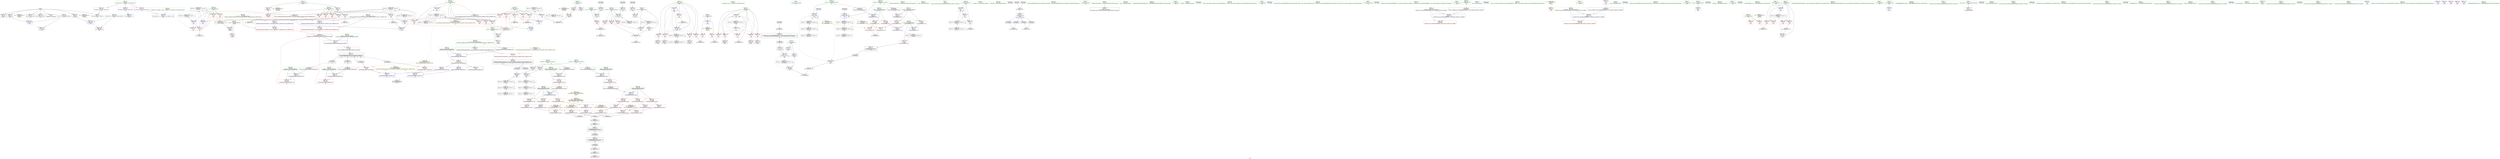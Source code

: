 digraph "SVFG" {
	label="SVFG";

	Node0x5562b951a510 [shape=record,color=grey,label="{NodeID: 0\nNullPtr}"];
	Node0x5562b951a510 -> Node0x5562b953b9c0[style=solid];
	Node0x5562b951a510 -> Node0x5562b9537f80[style=solid];
	Node0x5562b951a510 -> Node0x5562b9538050[style=solid];
	Node0x5562b951a510 -> Node0x5562b9538120[style=solid];
	Node0x5562b951a510 -> Node0x5562b95381f0[style=solid];
	Node0x5562b951a510 -> Node0x5562b95382c0[style=solid];
	Node0x5562b951a510 -> Node0x5562b9545ee0[style=solid];
	Node0x5562b9555030 [shape=record,color=grey,label="{NodeID: 443\n315 = cmp(314, 195, )\n}"];
	Node0x5562b9547f90 [shape=record,color=blue,label="{NodeID: 277\n451\<--446\n__y.addr\<--__y\n_ZSt9make_pairIRiS0_ESt4pairINSt17__decay_and_stripIT_E6__typeENS2_IT0_E6__typeEEOS3_OS6_\n}"];
	Node0x5562b9547f90 -> Node0x5562b953cba0[style=dashed];
	Node0x5562b953bc30 [shape=record,color=red,label="{NodeID: 194\n338\<--125\n\<--current\nmain\n}"];
	Node0x5562b953bc30 -> Node0x5562b9553230[style=solid];
	Node0x5562b9538be0 [shape=record,color=black,label="{NodeID: 111\n176\<--175\nidxprom18\<--\nmain\n}"];
	Node0x5562b9536dc0 [shape=record,color=green,label="{NodeID: 28\n41\<--42\n__cxx_global_var_init\<--__cxx_global_var_init_field_insensitive\n}"];
	Node0x5562b95971f0 [shape=record,color=black,label="{NodeID: 637\n480 = PHI(438, )\n0th arg _ZStltIiiEbRKSt4pairIT_T0_ES5_ }"];
	Node0x5562b95971f0 -> Node0x5562b9548060[style=solid];
	Node0x5562b953d2f0 [shape=record,color=red,label="{NodeID: 222\n493\<--492\n\<--first1\n_ZStltIiiEbRKSt4pairIT_T0_ES5_\n}"];
	Node0x5562b953d2f0 -> Node0x5562b9554430[style=solid];
	Node0x5562b953ee20 [shape=record,color=purple,label="{NodeID: 139\n557\<--36\nllvm.global_ctors_1\<--llvm.global_ctors\nGlob }"];
	Node0x5562b953ee20 -> Node0x5562b9545de0[style=solid];
	Node0x5562b95395f0 [shape=record,color=green,label="{NodeID: 56\n125\<--126\ncurrent\<--current_field_insensitive\nmain\n}"];
	Node0x5562b95395f0 -> Node0x5562b953bc30[style=solid];
	Node0x5562b95395f0 -> Node0x5562b953bd00[style=solid];
	Node0x5562b95395f0 -> Node0x5562b953bdd0[style=solid];
	Node0x5562b95395f0 -> Node0x5562b95475d0[style=solid];
	Node0x5562b9599d20 [shape=record,color=black,label="{NodeID: 665\n284 = PHI(444, )\n}"];
	Node0x5562b9599d20 -> Node0x5562b95471c0[style=solid];
	Node0x5562b9574900 [shape=record,color=yellow,style=double,label="{NodeID: 499\n54V_1 = ENCHI(MR_54V_0)\npts\{1220000 1220001 1240000 1240001 \}\nFun[_ZStgtIiiEbRKSt4pairIT_T0_ES5_]|{<s0>35|<s1>35|<s2>35|<s3>35}}"];
	Node0x5562b9574900:s0 -> Node0x5562b95775f0[style=dashed,color=red];
	Node0x5562b9574900:s1 -> Node0x5562b95776d0[style=dashed,color=red];
	Node0x5562b9574900:s2 -> Node0x5562b95777b0[style=dashed,color=red];
	Node0x5562b9574900:s3 -> Node0x5562b9577890[style=dashed,color=red];
	Node0x5562b9551f70 [shape=record,color=black,label="{NodeID: 416\n297 = PHI(292, 294, )\n}"];
	Node0x5562b95469a0 [shape=record,color=blue,label="{NodeID: 250\n107\<--195\nyy\<--\nmain\n}"];
	Node0x5562b95469a0 -> Node0x5562b9540bc0[style=dashed];
	Node0x5562b95469a0 -> Node0x5562b9566ce0[style=dashed];
	Node0x5562b95469a0 -> Node0x5562b956a8e0[style=dashed];
	Node0x5562b9540540 [shape=record,color=red,label="{NodeID: 167\n359\<--101\nexn\<--exn.slot\nmain\n}"];
	Node0x5562b953b040 [shape=record,color=green,label="{NodeID: 84\n449\<--450\n__x.addr\<--__x.addr_field_insensitive\n_ZSt9make_pairIRiS0_ESt4pairINSt17__decay_and_stripIT_E6__typeENS2_IT0_E6__typeEEOS3_OS6_\n}"];
	Node0x5562b953b040 -> Node0x5562b953cad0[style=solid];
	Node0x5562b953b040 -> Node0x5562b9547ec0[style=solid];
	Node0x5562b952b570 [shape=record,color=green,label="{NodeID: 1\n7\<--1\n__dso_handle\<--dummyObj\nGlob }"];
	Node0x5562b9576240 [shape=record,color=yellow,style=double,label="{NodeID: 527\n48V_1 = ENCHI(MR_48V_0)\npts\{140000 \}\nFun[main]}"];
	Node0x5562b9576240 -> Node0x5562b953bea0[style=dashed];
	Node0x5562b95551b0 [shape=record,color=grey,label="{NodeID: 444\n419 = cmp(416, 418, )\n}"];
	Node0x5562b9548060 [shape=record,color=blue,label="{NodeID: 278\n482\<--480\n__x.addr\<--__x\n_ZStltIiiEbRKSt4pairIT_T0_ES5_\n}"];
	Node0x5562b9548060 -> Node0x5562b953cd40[style=dashed];
	Node0x5562b9548060 -> Node0x5562b953ce10[style=dashed];
	Node0x5562b9548060 -> Node0x5562b953cee0[style=dashed];
	Node0x5562b953bd00 [shape=record,color=red,label="{NodeID: 195\n343\<--125\n\<--current\nmain\n}"];
	Node0x5562b953bd00 -> Node0x5562b9552c30[style=solid];
	Node0x5562b9538cb0 [shape=record,color=black,label="{NodeID: 112\n227\<--226\nidxprom33\<--\nmain\n}"];
	Node0x5562b9536ec0 [shape=record,color=green,label="{NodeID: 29\n45\<--46\n_ZNSt8ios_base4InitC1Ev\<--_ZNSt8ios_base4InitC1Ev_field_insensitive\n}"];
	Node0x5562b9597300 [shape=record,color=black,label="{NodeID: 638\n481 = PHI(439, )\n1st arg _ZStltIiiEbRKSt4pairIT_T0_ES5_ }"];
	Node0x5562b9597300 -> Node0x5562b9548130[style=solid];
	Node0x5562b953d3c0 [shape=record,color=red,label="{NodeID: 223\n498\<--497\n\<--first2\n_ZStltIiiEbRKSt4pairIT_T0_ES5_\n}"];
	Node0x5562b953d3c0 -> Node0x5562b95548b0[style=solid];
	Node0x5562b953ef20 [shape=record,color=purple,label="{NodeID: 140\n558\<--36\nllvm.global_ctors_2\<--llvm.global_ctors\nGlob }"];
	Node0x5562b953ef20 -> Node0x5562b9545ee0[style=solid];
	Node0x5562b95396c0 [shape=record,color=green,label="{NodeID: 57\n129\<--130\nclock\<--clock_field_insensitive\n}"];
	Node0x5562b9599e60 [shape=record,color=black,label="{NodeID: 666\n287 = PHI(429, )\n}"];
	Node0x5562b9599e60 -> Node0x5562b9550f10[style=solid];
	Node0x5562b9552510 [shape=record,color=black,label="{NodeID: 417\n514 = PHI(295, 512, )\n}"];
	Node0x5562b9552510 -> Node0x5562b953df50[style=solid];
	Node0x5562b9546a70 [shape=record,color=blue,label="{NodeID: 251\n109\<--208\ni23\<--\nmain\n}"];
	Node0x5562b9546a70 -> Node0x5562b9570ce0[style=dashed];
	Node0x5562b9540610 [shape=record,color=red,label="{NodeID: 168\n360\<--103\nsel\<--ehselector.slot\nmain\n}"];
	Node0x5562b953b110 [shape=record,color=green,label="{NodeID: 85\n451\<--452\n__y.addr\<--__y.addr_field_insensitive\n_ZSt9make_pairIRiS0_ESt4pairINSt17__decay_and_stripIT_E6__typeENS2_IT0_E6__typeEEOS3_OS6_\n}"];
	Node0x5562b953b110 -> Node0x5562b953cba0[style=solid];
	Node0x5562b953b110 -> Node0x5562b9547f90[style=solid];
	Node0x5562b952dcc0 [shape=record,color=green,label="{NodeID: 2\n9\<--1\n\<--dummyObj\nCan only get source location for instruction, argument, global var or function.}"];
	Node0x5562b9576320 [shape=record,color=yellow,style=double,label="{NodeID: 528\n50V_1 = ENCHI(MR_50V_0)\npts\{160000 \}\nFun[main]}"];
	Node0x5562b9576320 -> Node0x5562b953bf70[style=dashed];
	Node0x5562b9555330 [shape=record,color=grey,label="{NodeID: 445\n261 = cmp(260, 9, )\n}"];
	Node0x5562b9548130 [shape=record,color=blue,label="{NodeID: 279\n484\<--481\n__y.addr\<--__y\n_ZStltIiiEbRKSt4pairIT_T0_ES5_\n}"];
	Node0x5562b9548130 -> Node0x5562b953cfb0[style=dashed];
	Node0x5562b9548130 -> Node0x5562b953d080[style=dashed];
	Node0x5562b9548130 -> Node0x5562b953d150[style=dashed];
	Node0x5562b953bdd0 [shape=record,color=red,label="{NodeID: 196\n351\<--125\n\<--current\nmain\n}"];
	Node0x5562b953bdd0 -> Node0x5562b95476a0[style=solid];
	Node0x5562b9538d80 [shape=record,color=black,label="{NodeID: 113\n235\<--234\nidxprom37\<--\nmain\n}"];
	Node0x5562b9536fc0 [shape=record,color=green,label="{NodeID: 30\n51\<--52\n__cxa_atexit\<--__cxa_atexit_field_insensitive\n}"];
	Node0x5562b9598070 [shape=record,color=black,label="{NodeID: 639\n133 = PHI()\n}"];
	Node0x5562b9598070 -> Node0x5562b95388a0[style=solid];
	Node0x5562b953d490 [shape=record,color=red,label="{NodeID: 224\n501\<--500\n\<--first3\n_ZStltIiiEbRKSt4pairIT_T0_ES5_\n}"];
	Node0x5562b953d490 -> Node0x5562b95548b0[style=solid];
	Node0x5562b953f020 [shape=record,color=purple,label="{NodeID: 141\n489\<--488\nfirst\<--\n_ZStltIiiEbRKSt4pairIT_T0_ES5_\n}"];
	Node0x5562b953f020 -> Node0x5562b953d220[style=solid];
	Node0x5562b95397c0 [shape=record,color=green,label="{NodeID: 58\n137\<--138\n_ZNSirsERi\<--_ZNSirsERi_field_insensitive\n}"];
	Node0x5562b9599fa0 [shape=record,color=black,label="{NodeID: 667\n348 = PHI()\n}"];
	Node0x5562b9552ab0 [shape=record,color=grey,label="{NodeID: 418\n80 = Binary(75, 79, )\n}"];
	Node0x5562b9552ab0 -> Node0x5562b9538560[style=solid];
	Node0x5562b9546b40 [shape=record,color=blue,label="{NodeID: 252\n111\<--208\nj\<--\nmain\n}"];
	Node0x5562b9546b40 -> Node0x5562b956ade0[style=dashed];
	Node0x5562b95406e0 [shape=record,color=red,label="{NodeID: 169\n263\<--105\n\<--xx\nmain\n|{<s0>22}}"];
	Node0x5562b95406e0:s0 -> Node0x5562b9596630[style=solid,color=red];
	Node0x5562b953b1e0 [shape=record,color=green,label="{NodeID: 86\n457\<--458\n_ZSt7forwardIRiEOT_RNSt16remove_referenceIS1_E4typeE\<--_ZSt7forwardIRiEOT_RNSt16remove_referenceIS1_E4typeE_field_insensitive\n}"];
	Node0x5562b9535c10 [shape=record,color=green,label="{NodeID: 3\n19\<--1\n_ZSt3cin\<--dummyObj\nGlob }"];
	Node0x5562b9548200 [shape=record,color=blue,label="{NodeID: 280\n518\<--517\n__t.addr\<--__t\n_ZSt7forwardIRiEOT_RNSt16remove_referenceIS1_E4typeE\n}"];
	Node0x5562b9548200 -> Node0x5562b953d700[style=dashed];
	Node0x5562b953bea0 [shape=record,color=red,label="{NodeID: 197\n229\<--228\n\<--arrayidx34\nmain\n}"];
	Node0x5562b953bea0 -> Node0x5562b9553530[style=solid];
	Node0x5562b9538e50 [shape=record,color=black,label="{NodeID: 114\n248\<--247\nidxprom42\<--\nmain\n}"];
	Node0x5562b95370c0 [shape=record,color=green,label="{NodeID: 31\n50\<--56\n_ZNSt8ios_base4InitD1Ev\<--_ZNSt8ios_base4InitD1Ev_field_insensitive\n}"];
	Node0x5562b95370c0 -> Node0x5562b9538460[style=solid];
	Node0x5562b95981d0 [shape=record,color=black,label="{NodeID: 640\n128 = PHI()\n}"];
	Node0x5562b95981d0 -> Node0x5562b95387d0[style=solid];
	Node0x5562b953d560 [shape=record,color=red,label="{NodeID: 225\n506\<--505\n\<--second\n_ZStltIiiEbRKSt4pairIT_T0_ES5_\n}"];
	Node0x5562b953d560 -> Node0x5562b9554d30[style=solid];
	Node0x5562b953f0f0 [shape=record,color=purple,label="{NodeID: 142\n492\<--491\nfirst1\<--\n_ZStltIiiEbRKSt4pairIT_T0_ES5_\n}"];
	Node0x5562b953f0f0 -> Node0x5562b953d2f0[style=solid];
	Node0x5562b95398c0 [shape=record,color=green,label="{NodeID: 59\n148\<--149\nscanf\<--scanf_field_insensitive\n}"];
	Node0x5562b959a070 [shape=record,color=black,label="{NodeID: 668\n440 = PHI(479, )\n}"];
	Node0x5562b959a070 -> Node0x5562b953dce0[style=solid];
	Node0x5562b9552c30 [shape=record,color=grey,label="{NodeID: 419\n345 = Binary(343, 344, )\n}"];
	Node0x5562b9552c30 -> Node0x5562b9552db0[style=solid];
	Node0x5562b9546c10 [shape=record,color=blue,label="{NodeID: 253\n113\<--140\nok\<--\nmain\n}"];
	Node0x5562b9546c10 -> Node0x5562b9541650[style=dashed];
	Node0x5562b9546c10 -> Node0x5562b9546c10[style=dashed];
	Node0x5562b9546c10 -> Node0x5562b9546f50[style=dashed];
	Node0x5562b9546c10 -> Node0x5562b95716e0[style=dashed];
	Node0x5562b95407b0 [shape=record,color=red,label="{NodeID: 170\n271\<--105\n\<--xx\nmain\n|{<s0>24}}"];
	Node0x5562b95407b0:s0 -> Node0x5562b9596630[style=solid,color=red];
	Node0x5562b953b2e0 [shape=record,color=green,label="{NodeID: 87\n462\<--463\n_ZNSt4pairIiiEC2IRiS2_Lb1EEEOT_OT0_\<--_ZNSt4pairIiiEC2IRiS2_Lb1EEEOT_OT0__field_insensitive\n}"];
	Node0x5562b9535ca0 [shape=record,color=green,label="{NodeID: 4\n20\<--1\n.str\<--dummyObj\nGlob }"];
	Node0x5562b95764e0 [shape=record,color=yellow,style=double,label="{NodeID: 530\n54V_1 = ENCHI(MR_54V_0)\npts\{1220000 1220001 1240000 1240001 \}\nFun[main]|{<s0>28}}"];
	Node0x5562b95764e0:s0 -> Node0x5562b9574900[style=dashed,color=red];
	Node0x5562b95482d0 [shape=record,color=blue,label="{NodeID: 281\n527\<--524\nthis.addr\<--this\n_ZNSt4pairIiiEC2IRiS2_Lb1EEEOT_OT0_\n}"];
	Node0x5562b95482d0 -> Node0x5562b953d7d0[style=dashed];
	Node0x5562b953bf70 [shape=record,color=red,label="{NodeID: 198\n237\<--236\n\<--arrayidx38\nmain\n}"];
	Node0x5562b953bf70 -> Node0x5562b9553cb0[style=solid];
	Node0x5562b953dab0 [shape=record,color=black,label="{NodeID: 115\n333\<--332\nconv76\<--call75\nmain\n}"];
	Node0x5562b953dab0 -> Node0x5562b95475d0[style=solid];
	Node0x5562b95371c0 [shape=record,color=green,label="{NodeID: 32\n63\<--64\n_Z4distii\<--_Z4distii_field_insensitive\n}"];
	Node0x5562b95982d0 [shape=record,color=black,label="{NodeID: 641\n136 = PHI()\n}"];
	Node0x5562b953d630 [shape=record,color=red,label="{NodeID: 226\n509\<--508\n\<--second5\n_ZStltIiiEbRKSt4pairIT_T0_ES5_\n}"];
	Node0x5562b953d630 -> Node0x5562b9554d30[style=solid];
	Node0x5562b953f1c0 [shape=record,color=purple,label="{NodeID: 143\n497\<--496\nfirst2\<--\n_ZStltIiiEbRKSt4pairIT_T0_ES5_\n}"];
	Node0x5562b953f1c0 -> Node0x5562b953d3c0[style=solid];
	Node0x5562b95399c0 [shape=record,color=green,label="{NodeID: 60\n157\<--158\n_ZNSt7__cxx1112basic_stringIcSt11char_traitsIcESaIcEEC1Ev\<--_ZNSt7__cxx1112basic_stringIcSt11char_traitsIcESaIcEEC1Ev_field_insensitive\n}"];
	Node0x5562b9552db0 [shape=record,color=grey,label="{NodeID: 420\n346 = Binary(345, 342, )\n}"];
	Node0x5562b9546ce0 [shape=record,color=blue,label="{NodeID: 254\n115\<--9\nk\<--\nmain\n}"];
	Node0x5562b9546ce0 -> Node0x5562b9541720[style=dashed];
	Node0x5562b9546ce0 -> Node0x5562b95417f0[style=dashed];
	Node0x5562b9546ce0 -> Node0x5562b95418c0[style=dashed];
	Node0x5562b9546ce0 -> Node0x5562b953ba90[style=dashed];
	Node0x5562b9546ce0 -> Node0x5562b953bb60[style=dashed];
	Node0x5562b9546ce0 -> Node0x5562b9546ce0[style=dashed];
	Node0x5562b9546ce0 -> Node0x5562b9547020[style=dashed];
	Node0x5562b9546ce0 -> Node0x5562b9571be0[style=dashed];
	Node0x5562b9540880 [shape=record,color=red,label="{NodeID: 171\n314\<--105\n\<--xx\nmain\n}"];
	Node0x5562b9540880 -> Node0x5562b9555030[style=solid];
	Node0x5562b953b3e0 [shape=record,color=green,label="{NodeID: 88\n482\<--483\n__x.addr\<--__x.addr_field_insensitive\n_ZStltIiiEbRKSt4pairIT_T0_ES5_\n}"];
	Node0x5562b953b3e0 -> Node0x5562b953cd40[style=solid];
	Node0x5562b953b3e0 -> Node0x5562b953ce10[style=solid];
	Node0x5562b953b3e0 -> Node0x5562b953cee0[style=solid];
	Node0x5562b953b3e0 -> Node0x5562b9548060[style=solid];
	Node0x5562b9535d30 [shape=record,color=green,label="{NodeID: 5\n22\<--1\n.str.1\<--dummyObj\nGlob }"];
	Node0x5562b95765f0 [shape=record,color=yellow,style=double,label="{NodeID: 531\n73V_1 = ENCHI(MR_73V_0)\npts\{448 \}\nFun[_ZSt9make_pairIRiS0_ESt4pairINSt17__decay_and_stripIT_E6__typeENS2_IT0_E6__typeEEOS3_OS6_]}"];
	Node0x5562b95765f0 -> Node0x5562b953cc70[style=dashed];
	Node0x5562b95483a0 [shape=record,color=blue,label="{NodeID: 282\n529\<--525\n__x.addr\<--__x\n_ZNSt4pairIiiEC2IRiS2_Lb1EEEOT_OT0_\n}"];
	Node0x5562b95483a0 -> Node0x5562b953d8a0[style=dashed];
	Node0x5562b953c040 [shape=record,color=red,label="{NodeID: 199\n245\<--242\n\<--call41\nmain\n}"];
	Node0x5562b953c040 -> Node0x5562b95536b0[style=solid];
	Node0x5562b953db40 [shape=record,color=black,label="{NodeID: 116\n380\<--394\n_ZSteqIcSt11char_traitsIcESaIcEEbRKNSt7__cxx1112basic_stringIT_T0_T1_EEPKS5__ret\<--cmp\n_ZSteqIcSt11char_traitsIcESaIcEEbRKNSt7__cxx1112basic_stringIT_T0_T1_EEPKS5_\n|{<s0>13}}"];
	Node0x5562b953db40:s0 -> Node0x5562b95991a0[style=solid,color=blue];
	Node0x5562b95372c0 [shape=record,color=green,label="{NodeID: 33\n68\<--69\na.addr\<--a.addr_field_insensitive\n_Z4distii\n}"];
	Node0x5562b95372c0 -> Node0x5562b953f910[style=solid];
	Node0x5562b95372c0 -> Node0x5562b9545fe0[style=solid];
	Node0x5562b95983a0 [shape=record,color=black,label="{NodeID: 642\n162 = PHI()\n}"];
	Node0x5562b953d700 [shape=record,color=red,label="{NodeID: 227\n521\<--518\n\<--__t.addr\n_ZSt7forwardIRiEOT_RNSt16remove_referenceIS1_E4typeE\n}"];
	Node0x5562b953d700 -> Node0x5562b953e020[style=solid];
	Node0x5562b953f290 [shape=record,color=purple,label="{NodeID: 144\n500\<--499\nfirst3\<--\n_ZStltIiiEbRKSt4pairIT_T0_ES5_\n}"];
	Node0x5562b953f290 -> Node0x5562b953d490[style=solid];
	Node0x5562b9539ac0 [shape=record,color=green,label="{NodeID: 61\n168\<--169\n_ZStrsIcSt11char_traitsIcESaIcEERSt13basic_istreamIT_T0_ES7_RNSt7__cxx1112basic_stringIS4_S5_T1_EE\<--_ZStrsIcSt11char_traitsIcESaIcEERSt13basic_istreamIT_T0_ES7_RNSt7__cxx1112basic_stringIS4_S5_T1_EE_field_insensitive\n}"];
	Node0x5562b9552f30 [shape=record,color=grey,label="{NodeID: 421\n184 = Binary(183, 140, )\n}"];
	Node0x5562b9552f30 -> Node0x5562b9546660[style=solid];
	Node0x5562b9546db0 [shape=record,color=blue,label="{NodeID: 255\n117\<--232\nref.tmp\<--call35\nmain\n|{|<s3>21}}"];
	Node0x5562b9546db0 -> Node0x5562b953c040[style=dashed];
	Node0x5562b9546db0 -> Node0x5562b9546db0[style=dashed];
	Node0x5562b9546db0 -> Node0x5562b956e4e0[style=dashed];
	Node0x5562b9546db0:s3 -> Node0x5562b9576f70[style=dashed,color=red];
	Node0x5562b9540950 [shape=record,color=red,label="{NodeID: 172\n322\<--105\n\<--xx\nmain\n}"];
	Node0x5562b953b4b0 [shape=record,color=green,label="{NodeID: 89\n484\<--485\n__y.addr\<--__y.addr_field_insensitive\n_ZStltIiiEbRKSt4pairIT_T0_ES5_\n}"];
	Node0x5562b953b4b0 -> Node0x5562b953cfb0[style=solid];
	Node0x5562b953b4b0 -> Node0x5562b953d080[style=solid];
	Node0x5562b953b4b0 -> Node0x5562b953d150[style=solid];
	Node0x5562b953b4b0 -> Node0x5562b9548130[style=solid];
	Node0x5562b9535dc0 [shape=record,color=green,label="{NodeID: 6\n24\<--1\n_ZSt4cout\<--dummyObj\nGlob }"];
	Node0x5562b9548470 [shape=record,color=blue,label="{NodeID: 283\n531\<--526\n__y.addr\<--__y\n_ZNSt4pairIiiEC2IRiS2_Lb1EEEOT_OT0_\n}"];
	Node0x5562b9548470 -> Node0x5562b953d970[style=dashed];
	Node0x5562b953c110 [shape=record,color=red,label="{NodeID: 200\n250\<--249\n\<--arrayidx43\nmain\n}"];
	Node0x5562b953c110 -> Node0x5562b9554eb0[style=solid];
	Node0x5562b953dc10 [shape=record,color=black,label="{NodeID: 117\n404\<--427\n_ZSt3maxIiERKT_S2_S2__ret\<--\n_ZSt3maxIiERKT_S2_S2_\n|{<s0>21}}"];
	Node0x5562b953dc10:s0 -> Node0x5562b9599540[style=solid,color=blue];
	Node0x5562b9537390 [shape=record,color=green,label="{NodeID: 34\n70\<--71\nb.addr\<--b.addr_field_insensitive\n_Z4distii\n}"];
	Node0x5562b9537390 -> Node0x5562b953f9e0[style=solid];
	Node0x5562b9537390 -> Node0x5562b95460b0[style=solid];
	Node0x5562b95984d0 [shape=record,color=black,label="{NodeID: 643\n147 = PHI()\n}"];
	Node0x5562b956d0e0 [shape=record,color=black,label="{NodeID: 477\nMR_62V_3 = PHI(MR_62V_4, MR_62V_2, )\npts\{408 \}\n}"];
	Node0x5562b956d0e0 -> Node0x5562b953c380[style=dashed];
	Node0x5562b953d7d0 [shape=record,color=red,label="{NodeID: 228\n536\<--527\nthis1\<--this.addr\n_ZNSt4pairIiiEC2IRiS2_Lb1EEEOT_OT0_\n}"];
	Node0x5562b953d7d0 -> Node0x5562b953e0f0[style=solid];
	Node0x5562b953d7d0 -> Node0x5562b953f500[style=solid];
	Node0x5562b953d7d0 -> Node0x5562b953f5d0[style=solid];
	Node0x5562b953f360 [shape=record,color=purple,label="{NodeID: 145\n505\<--504\nsecond\<--\n_ZStltIiiEbRKSt4pairIT_T0_ES5_\n}"];
	Node0x5562b953f360 -> Node0x5562b953d560[style=solid];
	Node0x5562b9539bc0 [shape=record,color=green,label="{NodeID: 62\n172\<--173\n_ZSteqIcSt11char_traitsIcESaIcEEbRKNSt7__cxx1112basic_stringIT_T0_T1_EEPKS5_\<--_ZSteqIcSt11char_traitsIcESaIcEEbRKNSt7__cxx1112basic_stringIT_T0_T1_EEPKS5__field_insensitive\n}"];
	Node0x5562b9574ea0 [shape=record,color=yellow,style=double,label="{NodeID: 505\n81V_1 = ENCHI(MR_81V_0)\npts\{106 108 110 112 \}\nFun[_ZNSt4pairIiiEC2IRiS2_Lb1EEEOT_OT0_]}"];
	Node0x5562b9574ea0 -> Node0x5562b95459b0[style=dashed];
	Node0x5562b9574ea0 -> Node0x5562b9545a40[style=dashed];
	Node0x5562b95530b0 [shape=record,color=grey,label="{NodeID: 422\n341 = Binary(340, 342, )\n}"];
	Node0x5562b9546e80 [shape=record,color=blue,label="{NodeID: 256\n119\<--240\nref.tmp36\<--call40\nmain\n|{|<s3>21}}"];
	Node0x5562b9546e80 -> Node0x5562b953c040[style=dashed];
	Node0x5562b9546e80 -> Node0x5562b9546e80[style=dashed];
	Node0x5562b9546e80 -> Node0x5562b956e9e0[style=dashed];
	Node0x5562b9546e80:s3 -> Node0x5562b9577080[style=dashed,color=red];
	Node0x5562b9540a20 [shape=record,color=red,label="{NodeID: 173\n264\<--107\n\<--yy\nmain\n|{<s0>22}}"];
	Node0x5562b9540a20:s0 -> Node0x5562b9596950[style=solid,color=red];
	Node0x5562b953b580 [shape=record,color=green,label="{NodeID: 90\n518\<--519\n__t.addr\<--__t.addr_field_insensitive\n_ZSt7forwardIRiEOT_RNSt16remove_referenceIS1_E4typeE\n}"];
	Node0x5562b953b580 -> Node0x5562b953d700[style=solid];
	Node0x5562b953b580 -> Node0x5562b9548200[style=solid];
	Node0x5562b9535e50 [shape=record,color=green,label="{NodeID: 7\n25\<--1\n.str.2\<--dummyObj\nGlob }"];
	Node0x5562b9548540 [shape=record,color=blue,label="{NodeID: 284\n538\<--541\nfirst\<--\n_ZNSt4pairIiiEC2IRiS2_Lb1EEEOT_OT0_\n|{<s0>38}}"];
	Node0x5562b9548540:s0 -> Node0x5562b957c1d0[style=dashed,color=blue];
	Node0x5562b953c1e0 [shape=record,color=red,label="{NodeID: 201\n389\<--383\n\<--__lhs.addr\n_ZSteqIcSt11char_traitsIcESaIcEEbRKNSt7__cxx1112basic_stringIT_T0_T1_EEPKS5_\n}"];
	Node0x5562b953dce0 [shape=record,color=black,label="{NodeID: 118\n429\<--440\n_ZStgtIiiEbRKSt4pairIT_T0_ES5__ret\<--call\n_ZStgtIiiEbRKSt4pairIT_T0_ES5_\n|{<s0>28}}"];
	Node0x5562b953dce0:s0 -> Node0x5562b9599e60[style=solid,color=blue];
	Node0x5562b9537460 [shape=record,color=green,label="{NodeID: 35\n76\<--77\nabs\<--abs_field_insensitive\n}"];
	Node0x5562b95985a0 [shape=record,color=black,label="{NodeID: 644\n198 = PHI()\n}"];
	Node0x5562b956d5e0 [shape=record,color=black,label="{NodeID: 478\nMR_42V_8 = PHI(MR_42V_5, MR_42V_4, )\npts\{122 \}\n}"];
	Node0x5562b956d5e0 -> Node0x5562b95470f0[style=dashed];
	Node0x5562b956d5e0 -> Node0x5562b956d5e0[style=dashed];
	Node0x5562b956d5e0 -> Node0x5562b95636e0[style=dashed];
	Node0x5562b953d8a0 [shape=record,color=red,label="{NodeID: 229\n539\<--529\n\<--__x.addr\n_ZNSt4pairIiiEC2IRiS2_Lb1EEEOT_OT0_\n|{<s0>39}}"];
	Node0x5562b953d8a0:s0 -> Node0x5562b9596d70[style=solid,color=red];
	Node0x5562b953f430 [shape=record,color=purple,label="{NodeID: 146\n508\<--507\nsecond5\<--\n_ZStltIiiEbRKSt4pairIT_T0_ES5_\n}"];
	Node0x5562b953f430 -> Node0x5562b953d630[style=solid];
	Node0x5562b9539cc0 [shape=record,color=green,label="{NodeID: 63\n180\<--181\n_ZNSt7__cxx1112basic_stringIcSt11char_traitsIcESaIcEED1Ev\<--_ZNSt7__cxx1112basic_stringIcSt11char_traitsIcESaIcEED1Ev_field_insensitive\n}"];
	Node0x5562b9574f80 [shape=record,color=yellow,style=double,label="{NodeID: 506\n6V_1 = ENCHI(MR_6V_0)\npts\{1 \}\nFun[main]}"];
	Node0x5562b9574f80 -> Node0x5562b953f840[style=dashed];
	Node0x5562b9553230 [shape=record,color=grey,label="{NodeID: 423\n340 = Binary(338, 339, )\n}"];
	Node0x5562b9553230 -> Node0x5562b95530b0[style=solid];
	Node0x5562b9546f50 [shape=record,color=blue,label="{NodeID: 257\n113\<--9\nok\<--\nmain\n}"];
	Node0x5562b9546f50 -> Node0x5562b9541650[style=dashed];
	Node0x5562b9546f50 -> Node0x5562b9546c10[style=dashed];
	Node0x5562b9546f50 -> Node0x5562b95716e0[style=dashed];
	Node0x5562b9540af0 [shape=record,color=red,label="{NodeID: 174\n272\<--107\n\<--yy\nmain\n|{<s0>24}}"];
	Node0x5562b9540af0:s0 -> Node0x5562b9596950[style=solid,color=red];
	Node0x5562b953b650 [shape=record,color=green,label="{NodeID: 91\n527\<--528\nthis.addr\<--this.addr_field_insensitive\n_ZNSt4pairIiiEC2IRiS2_Lb1EEEOT_OT0_\n}"];
	Node0x5562b953b650 -> Node0x5562b953d7d0[style=solid];
	Node0x5562b953b650 -> Node0x5562b95482d0[style=solid];
	Node0x5562b9535ee0 [shape=record,color=green,label="{NodeID: 8\n27\<--1\n.str.3\<--dummyObj\nGlob }"];
	Node0x5562b957c1d0 [shape=record,color=yellow,style=double,label="{NodeID: 617\n79V_2 = CSCHI(MR_79V_1)\npts\{4480000 4480001 \}\nCS[]}"];
	Node0x5562b95768c0 [shape=record,color=yellow,style=double,label="{NodeID: 534\n79V_1 = ENCHI(MR_79V_0)\npts\{4480000 4480001 \}\nFun[_ZSt9make_pairIRiS0_ESt4pairINSt17__decay_and_stripIT_E6__typeENS2_IT0_E6__typeEEOS3_OS6_]|{<s0>38|<s1>38}}"];
	Node0x5562b95768c0:s0 -> Node0x5562b9548540[style=dashed,color=red];
	Node0x5562b95768c0:s1 -> Node0x5562b9548610[style=dashed,color=red];
	Node0x5562b9548610 [shape=record,color=blue,label="{NodeID: 285\n543\<--546\nsecond\<--\n_ZNSt4pairIiiEC2IRiS2_Lb1EEEOT_OT0_\n|{<s0>38}}"];
	Node0x5562b9548610:s0 -> Node0x5562b957c1d0[style=dashed,color=blue];
	Node0x5562b953c2b0 [shape=record,color=red,label="{NodeID: 202\n390\<--385\n\<--__rhs.addr\n_ZSteqIcSt11char_traitsIcESaIcEEbRKNSt7__cxx1112basic_stringIT_T0_T1_EEPKS5_\n}"];
	Node0x5562b953ddb0 [shape=record,color=black,label="{NodeID: 119\n464\<--447\n\<--retval\n_ZSt9make_pairIRiS0_ESt4pairINSt17__decay_and_stripIT_E6__typeENS2_IT0_E6__typeEEOS3_OS6_\n}"];
	Node0x5562b953ddb0 -> Node0x5562b953cc70[style=solid];
	Node0x5562b9537560 [shape=record,color=green,label="{NodeID: 36\n84\<--85\nmain\<--main_field_insensitive\n}"];
	Node0x5562b95986d0 [shape=record,color=black,label="{NodeID: 645\n202 = PHI()\n}"];
	Node0x5562b956dae0 [shape=record,color=black,label="{NodeID: 479\nMR_44V_8 = PHI(MR_44V_5, MR_44V_4, )\npts\{124 \}\n}"];
	Node0x5562b956dae0 -> Node0x5562b95471c0[style=dashed];
	Node0x5562b956dae0 -> Node0x5562b956dae0[style=dashed];
	Node0x5562b956dae0 -> Node0x5562b95637d0[style=dashed];
	Node0x5562b953d970 [shape=record,color=red,label="{NodeID: 230\n544\<--531\n\<--__y.addr\n_ZNSt4pairIiiEC2IRiS2_Lb1EEEOT_OT0_\n|{<s0>40}}"];
	Node0x5562b953d970:s0 -> Node0x5562b9596d70[style=solid,color=red];
	Node0x5562b953f500 [shape=record,color=purple,label="{NodeID: 147\n538\<--536\nfirst\<--this1\n_ZNSt4pairIiiEC2IRiS2_Lb1EEEOT_OT0_\n}"];
	Node0x5562b953f500 -> Node0x5562b9548540[style=solid];
	Node0x5562b9539dc0 [shape=record,color=green,label="{NodeID: 64\n199\<--200\n_ZStlsISt11char_traitsIcEERSt13basic_ostreamIcT_ES5_PKc\<--_ZStlsISt11char_traitsIcEERSt13basic_ostreamIcT_ES5_PKc_field_insensitive\n}"];
	Node0x5562b9575090 [shape=record,color=yellow,style=double,label="{NodeID: 507\n8V_1 = ENCHI(MR_8V_0)\npts\{10 \}\nFun[main]}"];
	Node0x5562b9575090 -> Node0x5562b953f6a0[style=dashed];
	Node0x5562b9575090 -> Node0x5562b953f770[style=dashed];
	Node0x5562b95533b0 [shape=record,color=grey,label="{NodeID: 424\n257 = Binary(256, 140, )\n}"];
	Node0x5562b95533b0 -> Node0x5562b9547020[style=solid];
	Node0x5562b9547020 [shape=record,color=blue,label="{NodeID: 258\n115\<--257\nk\<--inc46\nmain\n}"];
	Node0x5562b9547020 -> Node0x5562b9541720[style=dashed];
	Node0x5562b9547020 -> Node0x5562b95417f0[style=dashed];
	Node0x5562b9547020 -> Node0x5562b95418c0[style=dashed];
	Node0x5562b9547020 -> Node0x5562b953ba90[style=dashed];
	Node0x5562b9547020 -> Node0x5562b953bb60[style=dashed];
	Node0x5562b9547020 -> Node0x5562b9546ce0[style=dashed];
	Node0x5562b9547020 -> Node0x5562b9547020[style=dashed];
	Node0x5562b9547020 -> Node0x5562b9571be0[style=dashed];
	Node0x5562b9540bc0 [shape=record,color=red,label="{NodeID: 175\n323\<--107\n\<--yy\nmain\n}"];
	Node0x5562b953b720 [shape=record,color=green,label="{NodeID: 92\n529\<--530\n__x.addr\<--__x.addr_field_insensitive\n_ZNSt4pairIiiEC2IRiS2_Lb1EEEOT_OT0_\n}"];
	Node0x5562b953b720 -> Node0x5562b953d8a0[style=solid];
	Node0x5562b953b720 -> Node0x5562b95483a0[style=solid];
	Node0x5562b9535f70 [shape=record,color=green,label="{NodeID: 9\n29\<--1\n.str.4\<--dummyObj\nGlob }"];
	Node0x5562b95928e0 [shape=record,color=black,label="{NodeID: 618\n430 = PHI(121, )\n0th arg _ZStgtIiiEbRKSt4pairIT_T0_ES5_ }"];
	Node0x5562b95928e0 -> Node0x5562b9547d20[style=solid];
	Node0x5562b95769a0 [shape=record,color=yellow,style=double,label="{NodeID: 535\n81V_1 = ENCHI(MR_81V_0)\npts\{106 108 110 112 \}\nFun[_ZSt9make_pairIRiS0_ESt4pairINSt17__decay_and_stripIT_E6__typeENS2_IT0_E6__typeEEOS3_OS6_]|{<s0>38}}"];
	Node0x5562b95769a0:s0 -> Node0x5562b9574ea0[style=dashed,color=red];
	Node0x5562b953c380 [shape=record,color=red,label="{NodeID: 203\n427\<--407\n\<--retval\n_ZSt3maxIiERKT_S2_S2_\n}"];
	Node0x5562b953c380 -> Node0x5562b953dc10[style=solid];
	Node0x5562b953de80 [shape=record,color=black,label="{NodeID: 120\n444\<--465\n_ZSt9make_pairIRiS0_ESt4pairINSt17__decay_and_stripIT_E6__typeENS2_IT0_E6__typeEEOS3_OS6__ret\<--\n_ZSt9make_pairIRiS0_ESt4pairINSt17__decay_and_stripIT_E6__typeENS2_IT0_E6__typeEEOS3_OS6_\n|{<s0>26|<s1>27}}"];
	Node0x5562b953de80:s0 -> Node0x5562b9599be0[style=solid,color=blue];
	Node0x5562b953de80:s1 -> Node0x5562b9599d20[style=solid,color=blue];
	Node0x5562b9537660 [shape=record,color=green,label="{NodeID: 37\n87\<--88\nretval\<--retval_field_insensitive\nmain\n}"];
	Node0x5562b9537660 -> Node0x5562b9546180[style=solid];
	Node0x5562b95987d0 [shape=record,color=black,label="{NodeID: 646\n206 = PHI()\n}"];
	Node0x5562b95459b0 [shape=record,color=red,label="{NodeID: 231\n541\<--540\n\<--call\n_ZNSt4pairIiiEC2IRiS2_Lb1EEEOT_OT0_\n}"];
	Node0x5562b95459b0 -> Node0x5562b9548540[style=solid];
	Node0x5562b953f5d0 [shape=record,color=purple,label="{NodeID: 148\n543\<--536\nsecond\<--this1\n_ZNSt4pairIiiEC2IRiS2_Lb1EEEOT_OT0_\n}"];
	Node0x5562b953f5d0 -> Node0x5562b9548610[style=solid];
	Node0x5562b9539ec0 [shape=record,color=green,label="{NodeID: 65\n203\<--204\n_ZNSolsEi\<--_ZNSolsEi_field_insensitive\n}"];
	Node0x5562b9553530 [shape=record,color=grey,label="{NodeID: 425\n231 = Binary(229, 230, )\n}"];
	Node0x5562b95470f0 [shape=record,color=blue,label="{NodeID: 259\n282\<--279\n\<--call56\nmain\n}"];
	Node0x5562b95470f0 -> Node0x5562b956d5e0[style=dashed];
	Node0x5562b9540c90 [shape=record,color=red,label="{NodeID: 176\n210\<--109\n\<--i23\nmain\n}"];
	Node0x5562b9540c90 -> Node0x5562b95545b0[style=solid];
	Node0x5562b953b7f0 [shape=record,color=green,label="{NodeID: 93\n531\<--532\n__y.addr\<--__y.addr_field_insensitive\n_ZNSt4pairIiiEC2IRiS2_Lb1EEEOT_OT0_\n}"];
	Node0x5562b953b7f0 -> Node0x5562b953d970[style=solid];
	Node0x5562b953b7f0 -> Node0x5562b9548470[style=solid];
	Node0x5562b9536000 [shape=record,color=green,label="{NodeID: 10\n31\<--1\n.str.5\<--dummyObj\nGlob }"];
	Node0x5562b9592e60 [shape=record,color=black,label="{NodeID: 619\n431 = PHI(123, )\n1st arg _ZStgtIiiEbRKSt4pairIT_T0_ES5_ }"];
	Node0x5562b9592e60 -> Node0x5562b9547df0[style=solid];
	Node0x5562b95658e0 [shape=record,color=black,label="{NodeID: 453\nMR_14V_3 = PHI(MR_14V_4, MR_14V_2, )\npts\{92 \}\n}"];
	Node0x5562b95658e0 -> Node0x5562b953fb80[style=dashed];
	Node0x5562b95658e0 -> Node0x5562b95476a0[style=dashed];
	Node0x5562b953c450 [shape=record,color=red,label="{NodeID: 204\n415\<--409\n\<--__a.addr\n_ZSt3maxIiERKT_S2_S2_\n}"];
	Node0x5562b953c450 -> Node0x5562b953c790[style=solid];
	Node0x5562b953df50 [shape=record,color=black,label="{NodeID: 121\n479\<--514\n_ZStltIiiEbRKSt4pairIT_T0_ES5__ret\<--\n_ZStltIiiEbRKSt4pairIT_T0_ES5_\n|{<s0>35}}"];
	Node0x5562b953df50:s0 -> Node0x5562b959a070[style=solid,color=blue];
	Node0x5562b9537730 [shape=record,color=green,label="{NodeID: 38\n89\<--90\nstart\<--start_field_insensitive\nmain\n}"];
	Node0x5562b9537730 -> Node0x5562b953fab0[style=solid];
	Node0x5562b9537730 -> Node0x5562b9546250[style=solid];
	Node0x5562b95988a0 [shape=record,color=black,label="{NodeID: 647\n48 = PHI()\n}"];
	Node0x5562b956e4e0 [shape=record,color=black,label="{NodeID: 481\nMR_38V_7 = PHI(MR_38V_6, MR_38V_5, )\npts\{118 \}\n}"];
	Node0x5562b956e4e0 -> Node0x5562b9546db0[style=dashed];
	Node0x5562b956e4e0 -> Node0x5562b956e4e0[style=dashed];
	Node0x5562b956e4e0 -> Node0x5562b95720e0[style=dashed];
	Node0x5562b9545a40 [shape=record,color=red,label="{NodeID: 232\n546\<--545\n\<--call2\n_ZNSt4pairIiiEC2IRiS2_Lb1EEEOT_OT0_\n}"];
	Node0x5562b9545a40 -> Node0x5562b9548610[style=solid];
	Node0x5562b953f6a0 [shape=record,color=red,label="{NodeID: 149\n153\<--8\n\<--n\nmain\n}"];
	Node0x5562b953f6a0 -> Node0x5562b9553fb0[style=solid];
	Node0x5562b9539fc0 [shape=record,color=green,label="{NodeID: 66\n243\<--244\n_ZSt3maxIiERKT_S2_S2_\<--_ZSt3maxIiERKT_S2_S2__field_insensitive\n}"];
	Node0x5562b95536b0 [shape=record,color=grey,label="{NodeID: 426\n246 = Binary(245, 140, )\n}"];
	Node0x5562b95536b0 -> Node0x5562b9554eb0[style=solid];
	Node0x5562b95471c0 [shape=record,color=blue,label="{NodeID: 260\n285\<--284\n\<--call58\nmain\n}"];
	Node0x5562b95471c0 -> Node0x5562b956dae0[style=dashed];
	Node0x5562b9540d60 [shape=record,color=red,label="{NodeID: 177\n230\<--109\n\<--i23\nmain\n}"];
	Node0x5562b9540d60 -> Node0x5562b9553530[style=solid];
	Node0x5562b953b8c0 [shape=record,color=green,label="{NodeID: 94\n38\<--552\n_GLOBAL__sub_I_vepifanov_2_0.cpp\<--_GLOBAL__sub_I_vepifanov_2_0.cpp_field_insensitive\n}"];
	Node0x5562b953b8c0 -> Node0x5562b9545de0[style=solid];
	Node0x5562b9536090 [shape=record,color=green,label="{NodeID: 11\n33\<--1\nstderr\<--dummyObj\nGlob }"];
	Node0x5562b95958e0 [shape=record,color=black,label="{NodeID: 620\n456 = PHI(516, )\n|{<s0>38}}"];
	Node0x5562b95958e0:s0 -> Node0x5562b9596020[style=solid,color=red];
	Node0x5562b9565de0 [shape=record,color=black,label="{NodeID: 454\nMR_18V_3 = PHI(MR_18V_4, MR_18V_2, )\npts\{96 \}\n}"];
	Node0x5562b9565de0 -> Node0x5562b953fdf0[style=dashed];
	Node0x5562b9565de0 -> Node0x5562b953fec0[style=dashed];
	Node0x5562b9565de0 -> Node0x5562b953ff90[style=dashed];
	Node0x5562b9565de0 -> Node0x5562b9540060[style=dashed];
	Node0x5562b9565de0 -> Node0x5562b9547770[style=dashed];
	Node0x5562b953c520 [shape=record,color=red,label="{NodeID: 205\n424\<--409\n\<--__a.addr\n_ZSt3maxIiERKT_S2_S2_\n}"];
	Node0x5562b953c520 -> Node0x5562b9547c50[style=solid];
	Node0x5562b953e020 [shape=record,color=black,label="{NodeID: 122\n516\<--521\n_ZSt7forwardIRiEOT_RNSt16remove_referenceIS1_E4typeE_ret\<--\n_ZSt7forwardIRiEOT_RNSt16remove_referenceIS1_E4typeE\n|{<s0>36|<s1>37|<s2>39|<s3>40}}"];
	Node0x5562b953e020:s0 -> Node0x5562b95958e0[style=solid,color=blue];
	Node0x5562b953e020:s1 -> Node0x5562b9595a20[style=solid,color=blue];
	Node0x5562b953e020:s2 -> Node0x5562b9595c30[style=solid,color=blue];
	Node0x5562b953e020:s3 -> Node0x5562b9595da0[style=solid,color=blue];
	Node0x5562b9537800 [shape=record,color=green,label="{NodeID: 39\n91\<--92\nlast\<--last_field_insensitive\nmain\n}"];
	Node0x5562b9537800 -> Node0x5562b953fb80[style=solid];
	Node0x5562b9537800 -> Node0x5562b9546320[style=solid];
	Node0x5562b9537800 -> Node0x5562b95476a0[style=solid];
	Node0x5562b9598970 [shape=record,color=black,label="{NodeID: 648\n75 = PHI()\n}"];
	Node0x5562b9598970 -> Node0x5562b9552ab0[style=solid];
	Node0x5562b956e9e0 [shape=record,color=black,label="{NodeID: 482\nMR_40V_7 = PHI(MR_40V_6, MR_40V_5, )\npts\{120 \}\n}"];
	Node0x5562b956e9e0 -> Node0x5562b9546e80[style=dashed];
	Node0x5562b956e9e0 -> Node0x5562b956e9e0[style=dashed];
	Node0x5562b956e9e0 -> Node0x5562b95631e0[style=dashed];
	Node0x5562b9545b10 [shape=record,color=blue,label="{NodeID: 233\n8\<--9\nn\<--\nGlob }"];
	Node0x5562b9545b10 -> Node0x5562b9575090[style=dashed];
	Node0x5562b953f770 [shape=record,color=red,label="{NodeID: 150\n223\<--8\n\<--n\nmain\n}"];
	Node0x5562b953f770 -> Node0x5562b9554bb0[style=solid];
	Node0x5562b953a0c0 [shape=record,color=green,label="{NodeID: 67\n280\<--281\n_ZSt9make_pairIRiS0_ESt4pairINSt17__decay_and_stripIT_E6__typeENS2_IT0_E6__typeEEOS3_OS6_\<--_ZSt9make_pairIRiS0_ESt4pairINSt17__decay_and_stripIT_E6__typeENS2_IT0_E6__typeEEOS3_OS6__field_insensitive\n}"];
	Node0x5562b9553830 [shape=record,color=grey,label="{NodeID: 427\n355 = Binary(354, 140, )\n}"];
	Node0x5562b9553830 -> Node0x5562b9547770[style=solid];
	Node0x5562b9547290 [shape=record,color=blue,label="{NodeID: 261\n105\<--299\nxx\<--\nmain\n}"];
	Node0x5562b9547290 -> Node0x5562b956a3e0[style=dashed];
	Node0x5562b9540e30 [shape=record,color=red,label="{NodeID: 178\n266\<--109\n\<--i23\nmain\n|{<s0>23}}"];
	Node0x5562b9540e30:s0 -> Node0x5562b9596630[style=solid,color=red];
	Node0x5562b953b9c0 [shape=record,color=black,label="{NodeID: 95\n2\<--3\ndummyVal\<--dummyVal\n}"];
	Node0x5562b9536120 [shape=record,color=green,label="{NodeID: 12\n34\<--1\n.str.6\<--dummyObj\nGlob }"];
	Node0x5562b9595a20 [shape=record,color=black,label="{NodeID: 621\n460 = PHI(516, )\n|{<s0>38}}"];
	Node0x5562b9595a20:s0 -> Node0x5562b9596160[style=solid,color=red];
	Node0x5562b95662e0 [shape=record,color=black,label="{NodeID: 455\nMR_20V_2 = PHI(MR_20V_4, MR_20V_1, )\npts\{98 \}\n}"];
	Node0x5562b95662e0 -> Node0x5562b95464c0[style=dashed];
	Node0x5562b953c5f0 [shape=record,color=red,label="{NodeID: 206\n417\<--411\n\<--__b.addr\n_ZSt3maxIiERKT_S2_S2_\n}"];
	Node0x5562b953c5f0 -> Node0x5562b953c860[style=solid];
	Node0x5562b953e0f0 [shape=record,color=black,label="{NodeID: 123\n537\<--536\n\<--this1\n_ZNSt4pairIiiEC2IRiS2_Lb1EEEOT_OT0_\n}"];
	Node0x5562b95378d0 [shape=record,color=green,label="{NodeID: 40\n93\<--94\ntt\<--tt_field_insensitive\nmain\n}"];
	Node0x5562b95378d0 -> Node0x5562b953fc50[style=solid];
	Node0x5562b95378d0 -> Node0x5562b953fd20[style=solid];
	Node0x5562b9598ad0 [shape=record,color=black,label="{NodeID: 649\n79 = PHI()\n}"];
	Node0x5562b9598ad0 -> Node0x5562b9552ab0[style=solid];
	Node0x5562b9545be0 [shape=record,color=blue,label="{NodeID: 234\n11\<--9\nm\<--\nGlob }"];
	Node0x5562b953f840 [shape=record,color=red,label="{NodeID: 151\n335\<--33\n\<--stderr\nmain\n}"];
	Node0x5562b953a1c0 [shape=record,color=green,label="{NodeID: 68\n288\<--289\n_ZStgtIiiEbRKSt4pairIT_T0_ES5_\<--_ZStgtIiiEbRKSt4pairIT_T0_ES5__field_insensitive\n}"];
	Node0x5562b9575410 [shape=record,color=yellow,style=double,label="{NodeID: 511\n16V_1 = ENCHI(MR_16V_0)\npts\{94 \}\nFun[main]}"];
	Node0x5562b9575410 -> Node0x5562b953fc50[style=dashed];
	Node0x5562b9575410 -> Node0x5562b953fd20[style=dashed];
	Node0x5562b95539b0 [shape=record,color=grey,label="{NodeID: 428\n311 = Binary(310, 140, )\n}"];
	Node0x5562b95539b0 -> Node0x5562b9547500[style=solid];
	Node0x5562b9547360 [shape=record,color=blue,label="{NodeID: 262\n107\<--301\nyy\<--\nmain\n}"];
	Node0x5562b9547360 -> Node0x5562b956a8e0[style=dashed];
	Node0x5562b9540f00 [shape=record,color=red,label="{NodeID: 179\n274\<--109\n\<--i23\nmain\n|{<s0>25}}"];
	Node0x5562b9540f00:s0 -> Node0x5562b9596630[style=solid,color=red];
	Node0x5562b9537f80 [shape=record,color=black,label="{NodeID: 96\n187\<--3\n\<--dummyVal\nmain\n}"];
	Node0x5562b95361b0 [shape=record,color=green,label="{NodeID: 13\n37\<--1\n\<--dummyObj\nCan only get source location for instruction, argument, global var or function.}"];
	Node0x5562b9595b60 [shape=record,color=black,label="{NodeID: 622\n391 = PHI()\n}"];
	Node0x5562b9595b60 -> Node0x5562b9554730[style=solid];
	Node0x5562b95667e0 [shape=record,color=black,label="{NodeID: 456\nMR_26V_2 = PHI(MR_26V_4, MR_26V_1, )\npts\{106 \}\n}"];
	Node0x5562b95667e0 -> Node0x5562b95468d0[style=dashed];
	Node0x5562b953c6c0 [shape=record,color=red,label="{NodeID: 207\n421\<--411\n\<--__b.addr\n_ZSt3maxIiERKT_S2_S2_\n}"];
	Node0x5562b953c6c0 -> Node0x5562b9547b80[style=solid];
	Node0x5562b953e1c0 [shape=record,color=purple,label="{NodeID: 124\n47\<--4\n\<--_ZStL8__ioinit\n__cxx_global_var_init\n}"];
	Node0x5562b95379a0 [shape=record,color=green,label="{NodeID: 41\n95\<--96\nit\<--it_field_insensitive\nmain\n}"];
	Node0x5562b95379a0 -> Node0x5562b953fdf0[style=solid];
	Node0x5562b95379a0 -> Node0x5562b953fec0[style=solid];
	Node0x5562b95379a0 -> Node0x5562b953ff90[style=solid];
	Node0x5562b95379a0 -> Node0x5562b9540060[style=solid];
	Node0x5562b95379a0 -> Node0x5562b95463f0[style=solid];
	Node0x5562b95379a0 -> Node0x5562b9547770[style=solid];
	Node0x5562b9598bd0 [shape=record,color=black,label="{NodeID: 650\n318 = PHI()\n}"];
	Node0x5562b9545ce0 [shape=record,color=blue,label="{NodeID: 235\n556\<--37\nllvm.global_ctors_0\<--\nGlob }"];
	Node0x5562b953f910 [shape=record,color=red,label="{NodeID: 152\n74\<--68\n\<--a.addr\n_Z4distii\n}"];
	Node0x5562b953a2c0 [shape=record,color=green,label="{NodeID: 69\n319\<--320\nprintf\<--printf_field_insensitive\n}"];
	Node0x5562b9553b30 [shape=record,color=grey,label="{NodeID: 429\n306 = Binary(305, 140, )\n}"];
	Node0x5562b9553b30 -> Node0x5562b9547430[style=solid];
	Node0x5562b9547430 [shape=record,color=blue,label="{NodeID: 263\n111\<--306\nj\<--inc64\nmain\n}"];
	Node0x5562b9547430 -> Node0x5562b956ade0[style=dashed];
	Node0x5562b9540fd0 [shape=record,color=red,label="{NodeID: 180\n299\<--109\n\<--i23\nmain\n}"];
	Node0x5562b9540fd0 -> Node0x5562b9547290[style=solid];
	Node0x5562b9538050 [shape=record,color=black,label="{NodeID: 97\n188\<--3\n\<--dummyVal\nmain\n}"];
	Node0x5562b9538050 -> Node0x5562b9546730[style=solid];
	Node0x5562b9536240 [shape=record,color=green,label="{NodeID: 14\n140\<--1\n\<--dummyObj\nCan only get source location for instruction, argument, global var or function.}"];
	Node0x5562b9595c30 [shape=record,color=black,label="{NodeID: 623\n540 = PHI(516, )\n}"];
	Node0x5562b9595c30 -> Node0x5562b95459b0[style=solid];
	Node0x5562b9566ce0 [shape=record,color=black,label="{NodeID: 457\nMR_28V_2 = PHI(MR_28V_4, MR_28V_1, )\npts\{108 \}\n}"];
	Node0x5562b9566ce0 -> Node0x5562b95469a0[style=dashed];
	Node0x5562b953c790 [shape=record,color=red,label="{NodeID: 208\n416\<--415\n\<--\n_ZSt3maxIiERKT_S2_S2_\n}"];
	Node0x5562b953c790 -> Node0x5562b95551b0[style=solid];
	Node0x5562b953e290 [shape=record,color=purple,label="{NodeID: 125\n161\<--13\narrayidx\<--x\nmain\n}"];
	Node0x5562b9537a70 [shape=record,color=green,label="{NodeID: 42\n97\<--98\ni\<--i_field_insensitive\nmain\n}"];
	Node0x5562b9537a70 -> Node0x5562b9540130[style=solid];
	Node0x5562b9537a70 -> Node0x5562b9540200[style=solid];
	Node0x5562b9537a70 -> Node0x5562b95402d0[style=solid];
	Node0x5562b9537a70 -> Node0x5562b95403a0[style=solid];
	Node0x5562b9537a70 -> Node0x5562b9540470[style=solid];
	Node0x5562b9537a70 -> Node0x5562b95464c0[style=solid];
	Node0x5562b9537a70 -> Node0x5562b9546660[style=solid];
	Node0x5562b9598ca0 [shape=record,color=black,label="{NodeID: 651\n325 = PHI()\n}"];
	Node0x5562b9545de0 [shape=record,color=blue,label="{NodeID: 236\n557\<--38\nllvm.global_ctors_1\<--_GLOBAL__sub_I_vepifanov_2_0.cpp\nGlob }"];
	Node0x5562b953f9e0 [shape=record,color=red,label="{NodeID: 153\n78\<--70\n\<--b.addr\n_Z4distii\n}"];
	Node0x5562b953a3c0 [shape=record,color=green,label="{NodeID: 70\n328\<--329\n_ZSt4endlIcSt11char_traitsIcEERSt13basic_ostreamIT_T0_ES6_\<--_ZSt4endlIcSt11char_traitsIcEERSt13basic_ostreamIT_T0_ES6__field_insensitive\n}"];
	Node0x5562b9553cb0 [shape=record,color=grey,label="{NodeID: 430\n239 = Binary(237, 238, )\n}"];
	Node0x5562b9547500 [shape=record,color=blue,label="{NodeID: 264\n109\<--311\ni23\<--inc67\nmain\n}"];
	Node0x5562b9547500 -> Node0x5562b9570ce0[style=dashed];
	Node0x5562b95410a0 [shape=record,color=red,label="{NodeID: 181\n310\<--109\n\<--i23\nmain\n}"];
	Node0x5562b95410a0 -> Node0x5562b95539b0[style=solid];
	Node0x5562b9538120 [shape=record,color=black,label="{NodeID: 98\n190\<--3\n\<--dummyVal\nmain\n}"];
	Node0x5562b9538120 -> Node0x5562b9546800[style=solid];
	Node0x5562b9536300 [shape=record,color=green,label="{NodeID: 15\n195\<--1\n\<--dummyObj\nCan only get source location for instruction, argument, global var or function.}"];
	Node0x5562b9595da0 [shape=record,color=black,label="{NodeID: 624\n545 = PHI(516, )\n}"];
	Node0x5562b9595da0 -> Node0x5562b9545a40[style=solid];
	Node0x5562b9576f70 [shape=record,color=yellow,style=double,label="{NodeID: 541\n38V_1 = ENCHI(MR_38V_0)\npts\{118 \}\nFun[_ZSt3maxIiERKT_S2_S2_]}"];
	Node0x5562b9576f70 -> Node0x5562b953c790[style=dashed];
	Node0x5562b95671e0 [shape=record,color=black,label="{NodeID: 458\nMR_30V_2 = PHI(MR_30V_4, MR_30V_1, )\npts\{110 \}\n}"];
	Node0x5562b95671e0 -> Node0x5562b9546a70[style=dashed];
	Node0x5562b953c860 [shape=record,color=red,label="{NodeID: 209\n418\<--417\n\<--\n_ZSt3maxIiERKT_S2_S2_\n}"];
	Node0x5562b953c860 -> Node0x5562b95551b0[style=solid];
	Node0x5562b953e360 [shape=record,color=purple,label="{NodeID: 126\n228\<--13\narrayidx34\<--x\nmain\n}"];
	Node0x5562b953e360 -> Node0x5562b953bea0[style=solid];
	Node0x5562b9537b40 [shape=record,color=green,label="{NodeID: 43\n99\<--100\ns\<--s_field_insensitive\nmain\n|{<s0>13}}"];
	Node0x5562b9537b40:s0 -> Node0x5562b9596b50[style=solid,color=red];
	Node0x5562b9598d70 [shape=record,color=black,label="{NodeID: 652\n327 = PHI()\n}"];
	Node0x5562b9545ee0 [shape=record,color=blue, style = dotted,label="{NodeID: 237\n558\<--3\nllvm.global_ctors_2\<--dummyVal\nGlob }"];
	Node0x5562b953fab0 [shape=record,color=red,label="{NodeID: 154\n344\<--89\n\<--start\nmain\n}"];
	Node0x5562b953fab0 -> Node0x5562b9552c30[style=solid];
	Node0x5562b953a4c0 [shape=record,color=green,label="{NodeID: 71\n330\<--331\n_ZNSolsEPFRSoS_E\<--_ZNSolsEPFRSoS_E_field_insensitive\n}"];
	Node0x5562b95756e0 [shape=record,color=yellow,style=double,label="{NodeID: 514\n22V_1 = ENCHI(MR_22V_0)\npts\{102 \}\nFun[main]}"];
	Node0x5562b95756e0 -> Node0x5562b9546730[style=dashed];
	Node0x5562b9553e30 [shape=record,color=grey,label="{NodeID: 431\n269 = cmp(265, 268, )\n}"];
	Node0x5562b95475d0 [shape=record,color=blue,label="{NodeID: 265\n125\<--333\ncurrent\<--conv76\nmain\n}"];
	Node0x5562b95475d0 -> Node0x5562b953bc30[style=dashed];
	Node0x5562b95475d0 -> Node0x5562b953bd00[style=dashed];
	Node0x5562b95475d0 -> Node0x5562b953bdd0[style=dashed];
	Node0x5562b95475d0 -> Node0x5562b95699e0[style=dashed];
	Node0x5562b9541170 [shape=record,color=red,label="{NodeID: 182\n216\<--111\n\<--j\nmain\n}"];
	Node0x5562b9541170 -> Node0x5562b9554a30[style=solid];
	Node0x5562b95381f0 [shape=record,color=black,label="{NodeID: 99\n361\<--3\nlpad.val\<--dummyVal\nmain\n}"];
	Node0x5562b95363c0 [shape=record,color=green,label="{NodeID: 16\n208\<--1\n\<--dummyObj\nCan only get source location for instruction, argument, global var or function.}"];
	Node0x5562b9595ee0 [shape=record,color=black,label="{NodeID: 625\n524 = PHI(447, )\n0th arg _ZNSt4pairIiiEC2IRiS2_Lb1EEEOT_OT0_ }"];
	Node0x5562b9595ee0 -> Node0x5562b95482d0[style=solid];
	Node0x5562b9577080 [shape=record,color=yellow,style=double,label="{NodeID: 542\n40V_1 = ENCHI(MR_40V_0)\npts\{120 \}\nFun[_ZSt3maxIiERKT_S2_S2_]}"];
	Node0x5562b9577080 -> Node0x5562b953c860[style=dashed];
	Node0x5562b95676e0 [shape=record,color=black,label="{NodeID: 459\nMR_32V_2 = PHI(MR_32V_3, MR_32V_1, )\npts\{112 \}\n}"];
	Node0x5562b95676e0 -> Node0x5562b9546b40[style=dashed];
	Node0x5562b95676e0 -> Node0x5562b95676e0[style=dashed];
	Node0x5562b953c930 [shape=record,color=red,label="{NodeID: 210\n439\<--432\n\<--__x.addr\n_ZStgtIiiEbRKSt4pairIT_T0_ES5_\n|{<s0>35}}"];
	Node0x5562b953c930:s0 -> Node0x5562b9597300[style=solid,color=red];
	Node0x5562b953e430 [shape=record,color=purple,label="{NodeID: 127\n165\<--15\narrayidx10\<--y\nmain\n}"];
	Node0x5562b9537c10 [shape=record,color=green,label="{NodeID: 44\n101\<--102\nexn.slot\<--exn.slot_field_insensitive\nmain\n}"];
	Node0x5562b9537c10 -> Node0x5562b9540540[style=solid];
	Node0x5562b9537c10 -> Node0x5562b9546730[style=solid];
	Node0x5562b9598e70 [shape=record,color=black,label="{NodeID: 653\n332 = PHI()\n}"];
	Node0x5562b9598e70 -> Node0x5562b953dab0[style=solid];
	Node0x5562b9545fe0 [shape=record,color=blue,label="{NodeID: 238\n68\<--66\na.addr\<--a\n_Z4distii\n}"];
	Node0x5562b9545fe0 -> Node0x5562b953f910[style=dashed];
	Node0x5562b953fb80 [shape=record,color=red,label="{NodeID: 155\n339\<--91\n\<--last\nmain\n}"];
	Node0x5562b953fb80 -> Node0x5562b9553230[style=solid];
	Node0x5562b953a5c0 [shape=record,color=green,label="{NodeID: 72\n349\<--350\nfprintf\<--fprintf_field_insensitive\n}"];
	Node0x5562b95757c0 [shape=record,color=yellow,style=double,label="{NodeID: 515\n24V_1 = ENCHI(MR_24V_0)\npts\{104 \}\nFun[main]}"];
	Node0x5562b95757c0 -> Node0x5562b9546800[style=dashed];
	Node0x5562b9553fb0 [shape=record,color=grey,label="{NodeID: 432\n154 = cmp(152, 153, )\n}"];
	Node0x5562b95476a0 [shape=record,color=blue,label="{NodeID: 266\n91\<--351\nlast\<--\nmain\n}"];
	Node0x5562b95476a0 -> Node0x5562b95658e0[style=dashed];
	Node0x5562b9541240 [shape=record,color=red,label="{NodeID: 183\n238\<--111\n\<--j\nmain\n}"];
	Node0x5562b9541240 -> Node0x5562b9553cb0[style=solid];
	Node0x5562b95382c0 [shape=record,color=black,label="{NodeID: 100\n362\<--3\nlpad.val84\<--dummyVal\nmain\n}"];
	Node0x5562b9536480 [shape=record,color=green,label="{NodeID: 17\n212\<--1\n\<--dummyObj\nCan only get source location for instruction, argument, global var or function.}"];
	Node0x5562b9596020 [shape=record,color=black,label="{NodeID: 626\n525 = PHI(456, )\n1st arg _ZNSt4pairIiiEC2IRiS2_Lb1EEEOT_OT0_ }"];
	Node0x5562b9596020 -> Node0x5562b95483a0[style=solid];
	Node0x5562b9567be0 [shape=record,color=black,label="{NodeID: 460\nMR_34V_2 = PHI(MR_34V_3, MR_34V_1, )\npts\{114 \}\n}"];
	Node0x5562b9567be0 -> Node0x5562b95716e0[style=dashed];
	Node0x5562b953ca00 [shape=record,color=red,label="{NodeID: 211\n438\<--434\n\<--__y.addr\n_ZStgtIiiEbRKSt4pairIT_T0_ES5_\n|{<s0>35}}"];
	Node0x5562b953ca00:s0 -> Node0x5562b95971f0[style=solid,color=red];
	Node0x5562b953e500 [shape=record,color=purple,label="{NodeID: 128\n236\<--15\narrayidx38\<--y\nmain\n}"];
	Node0x5562b953e500 -> Node0x5562b953bf70[style=solid];
	Node0x5562b9537ce0 [shape=record,color=green,label="{NodeID: 45\n103\<--104\nehselector.slot\<--ehselector.slot_field_insensitive\nmain\n}"];
	Node0x5562b9537ce0 -> Node0x5562b9540610[style=solid];
	Node0x5562b9537ce0 -> Node0x5562b9546800[style=solid];
	Node0x5562b9598fd0 [shape=record,color=black,label="{NodeID: 654\n166 = PHI()\n}"];
	Node0x5562b95460b0 [shape=record,color=blue,label="{NodeID: 239\n70\<--67\nb.addr\<--b\n_Z4distii\n}"];
	Node0x5562b95460b0 -> Node0x5562b953f9e0[style=dashed];
	Node0x5562b953fc50 [shape=record,color=red,label="{NodeID: 156\n143\<--93\n\<--tt\nmain\n}"];
	Node0x5562b953fc50 -> Node0x5562b95542b0[style=solid];
	Node0x5562b953a6c0 [shape=record,color=green,label="{NodeID: 73\n376\<--377\n__gxx_personality_v0\<--__gxx_personality_v0_field_insensitive\n}"];
	Node0x5562b9554130 [shape=record,color=grey,label="{NodeID: 433\n277 = cmp(273, 276, )\n}"];
	Node0x5562b9547770 [shape=record,color=blue,label="{NodeID: 267\n95\<--355\nit\<--inc82\nmain\n}"];
	Node0x5562b9547770 -> Node0x5562b9565de0[style=dashed];
	Node0x5562b9541310 [shape=record,color=red,label="{NodeID: 184\n267\<--111\n\<--j\nmain\n|{<s0>23}}"];
	Node0x5562b9541310:s0 -> Node0x5562b9596950[style=solid,color=red];
	Node0x5562b9538390 [shape=record,color=black,label="{NodeID: 101\n86\<--9\nmain_ret\<--\nmain\n}"];
	Node0x5562b9536540 [shape=record,color=green,label="{NodeID: 18\n292\<--1\n\<--dummyObj\nCan only get source location for instruction, argument, global var or function.}"];
	Node0x5562b9596160 [shape=record,color=black,label="{NodeID: 627\n526 = PHI(460, )\n2nd arg _ZNSt4pairIiiEC2IRiS2_Lb1EEEOT_OT0_ }"];
	Node0x5562b9596160 -> Node0x5562b9548470[style=solid];
	Node0x5562b95680e0 [shape=record,color=black,label="{NodeID: 461\nMR_36V_2 = PHI(MR_36V_3, MR_36V_1, )\npts\{116 \}\n}"];
	Node0x5562b95680e0 -> Node0x5562b9571be0[style=dashed];
	Node0x5562b953cad0 [shape=record,color=red,label="{NodeID: 212\n455\<--449\n\<--__x.addr\n_ZSt9make_pairIRiS0_ESt4pairINSt17__decay_and_stripIT_E6__typeENS2_IT0_E6__typeEEOS3_OS6_\n|{<s0>36}}"];
	Node0x5562b953cad0:s0 -> Node0x5562b9596d70[style=solid,color=red];
	Node0x5562b953e5d0 [shape=record,color=purple,label="{NodeID: 129\n177\<--17\narrayidx19\<--z\nmain\n}"];
	Node0x5562b953e5d0 -> Node0x5562b9546590[style=solid];
	Node0x5562b9537db0 [shape=record,color=green,label="{NodeID: 46\n105\<--106\nxx\<--xx_field_insensitive\nmain\n|{|<s6>27}}"];
	Node0x5562b9537db0 -> Node0x5562b95406e0[style=solid];
	Node0x5562b9537db0 -> Node0x5562b95407b0[style=solid];
	Node0x5562b9537db0 -> Node0x5562b9540880[style=solid];
	Node0x5562b9537db0 -> Node0x5562b9540950[style=solid];
	Node0x5562b9537db0 -> Node0x5562b95468d0[style=solid];
	Node0x5562b9537db0 -> Node0x5562b9547290[style=solid];
	Node0x5562b9537db0:s6 -> Node0x5562b95962a0[style=solid,color=red];
	Node0x5562b95990d0 [shape=record,color=black,label="{NodeID: 655\n167 = PHI()\n}"];
	Node0x5562b9570ce0 [shape=record,color=black,label="{NodeID: 489\nMR_30V_4 = PHI(MR_30V_5, MR_30V_3, )\npts\{110 \}\n|{|<s8>26}}"];
	Node0x5562b9570ce0 -> Node0x5562b9540c90[style=dashed];
	Node0x5562b9570ce0 -> Node0x5562b9540d60[style=dashed];
	Node0x5562b9570ce0 -> Node0x5562b9540e30[style=dashed];
	Node0x5562b9570ce0 -> Node0x5562b9540f00[style=dashed];
	Node0x5562b9570ce0 -> Node0x5562b9540fd0[style=dashed];
	Node0x5562b9570ce0 -> Node0x5562b95410a0[style=dashed];
	Node0x5562b9570ce0 -> Node0x5562b9547500[style=dashed];
	Node0x5562b9570ce0 -> Node0x5562b95671e0[style=dashed];
	Node0x5562b9570ce0:s8 -> Node0x5562b95769a0[style=dashed,color=red];
	Node0x5562b9546180 [shape=record,color=blue,label="{NodeID: 240\n87\<--9\nretval\<--\nmain\n}"];
	Node0x5562b953fd20 [shape=record,color=red,label="{NodeID: 157\n337\<--93\n\<--tt\nmain\n}"];
	Node0x5562b953a7c0 [shape=record,color=green,label="{NodeID: 74\n383\<--384\n__lhs.addr\<--__lhs.addr_field_insensitive\n_ZSteqIcSt11char_traitsIcESaIcEEbRKNSt7__cxx1112basic_stringIT_T0_T1_EEPKS5_\n}"];
	Node0x5562b953a7c0 -> Node0x5562b953c1e0[style=solid];
	Node0x5562b953a7c0 -> Node0x5562b9547840[style=solid];
	Node0x5562b95542b0 [shape=record,color=grey,label="{NodeID: 434\n144 = cmp(142, 143, )\n}"];
	Node0x5562b9547840 [shape=record,color=blue,label="{NodeID: 268\n383\<--381\n__lhs.addr\<--__lhs\n_ZSteqIcSt11char_traitsIcESaIcEEbRKNSt7__cxx1112basic_stringIT_T0_T1_EEPKS5_\n}"];
	Node0x5562b9547840 -> Node0x5562b953c1e0[style=dashed];
	Node0x5562b95413e0 [shape=record,color=red,label="{NodeID: 185\n275\<--111\n\<--j\nmain\n|{<s0>25}}"];
	Node0x5562b95413e0:s0 -> Node0x5562b9596950[style=solid,color=red];
	Node0x5562b9538460 [shape=record,color=black,label="{NodeID: 102\n49\<--50\n\<--_ZNSt8ios_base4InitD1Ev\nCan only get source location for instruction, argument, global var or function.}"];
	Node0x5562b9536600 [shape=record,color=green,label="{NodeID: 19\n295\<--1\n\<--dummyObj\nCan only get source location for instruction, argument, global var or function.}"];
	Node0x5562b95962a0 [shape=record,color=black,label="{NodeID: 628\n445 = PHI(109, 105, )\n0th arg _ZSt9make_pairIRiS0_ESt4pairINSt17__decay_and_stripIT_E6__typeENS2_IT0_E6__typeEEOS3_OS6_ }"];
	Node0x5562b95962a0 -> Node0x5562b9547ec0[style=solid];
	Node0x5562b95685e0 [shape=record,color=black,label="{NodeID: 462\nMR_38V_2 = PHI(MR_38V_3, MR_38V_1, )\npts\{118 \}\n}"];
	Node0x5562b95685e0 -> Node0x5562b95720e0[style=dashed];
	Node0x5562b953cba0 [shape=record,color=red,label="{NodeID: 213\n459\<--451\n\<--__y.addr\n_ZSt9make_pairIRiS0_ESt4pairINSt17__decay_and_stripIT_E6__typeENS2_IT0_E6__typeEEOS3_OS6_\n|{<s0>37}}"];
	Node0x5562b953cba0:s0 -> Node0x5562b9596d70[style=solid,color=red];
	Node0x5562b953e6a0 [shape=record,color=purple,label="{NodeID: 130\n249\<--17\narrayidx43\<--z\nmain\n}"];
	Node0x5562b953e6a0 -> Node0x5562b953c110[style=solid];
	Node0x5562b9537e80 [shape=record,color=green,label="{NodeID: 47\n107\<--108\nyy\<--yy_field_insensitive\nmain\n|{|<s5>27}}"];
	Node0x5562b9537e80 -> Node0x5562b9540a20[style=solid];
	Node0x5562b9537e80 -> Node0x5562b9540af0[style=solid];
	Node0x5562b9537e80 -> Node0x5562b9540bc0[style=solid];
	Node0x5562b9537e80 -> Node0x5562b95469a0[style=solid];
	Node0x5562b9537e80 -> Node0x5562b9547360[style=solid];
	Node0x5562b9537e80:s5 -> Node0x5562b95964b0[style=solid,color=red];
	Node0x5562b95991a0 [shape=record,color=black,label="{NodeID: 656\n171 = PHI(380, )\n}"];
	Node0x5562b95991a0 -> Node0x5562b9538b10[style=solid];
	Node0x5562b9546250 [shape=record,color=blue,label="{NodeID: 241\n89\<--131\nstart\<--conv\nmain\n}"];
	Node0x5562b9546250 -> Node0x5562b953fab0[style=dashed];
	Node0x5562b953fdf0 [shape=record,color=red,label="{NodeID: 158\n142\<--95\n\<--it\nmain\n}"];
	Node0x5562b953fdf0 -> Node0x5562b95542b0[style=solid];
	Node0x5562b953a890 [shape=record,color=green,label="{NodeID: 75\n385\<--386\n__rhs.addr\<--__rhs.addr_field_insensitive\n_ZSteqIcSt11char_traitsIcESaIcEEbRKNSt7__cxx1112basic_stringIT_T0_T1_EEPKS5_\n}"];
	Node0x5562b953a890 -> Node0x5562b953c2b0[style=solid];
	Node0x5562b953a890 -> Node0x5562b9547910[style=solid];
	Node0x5562b9554430 [shape=record,color=grey,label="{NodeID: 435\n494 = cmp(490, 493, )\n}"];
	Node0x5562b9547910 [shape=record,color=blue,label="{NodeID: 269\n385\<--382\n__rhs.addr\<--__rhs\n_ZSteqIcSt11char_traitsIcESaIcEEbRKNSt7__cxx1112basic_stringIT_T0_T1_EEPKS5_\n}"];
	Node0x5562b9547910 -> Node0x5562b953c2b0[style=dashed];
	Node0x5562b95414b0 [shape=record,color=red,label="{NodeID: 186\n301\<--111\n\<--j\nmain\n}"];
	Node0x5562b95414b0 -> Node0x5562b9547360[style=solid];
	Node0x5562b9538560 [shape=record,color=black,label="{NodeID: 103\n65\<--80\n_Z4distii_ret\<--add\n_Z4distii\n|{<s0>22|<s1>23|<s2>24|<s3>25}}"];
	Node0x5562b9538560:s0 -> Node0x5562b95996e0[style=solid,color=blue];
	Node0x5562b9538560:s1 -> Node0x5562b9599820[style=solid,color=blue];
	Node0x5562b9538560:s2 -> Node0x5562b9599960[style=solid,color=blue];
	Node0x5562b9538560:s3 -> Node0x5562b9599aa0[style=solid,color=blue];
	Node0x5562b95366c0 [shape=record,color=green,label="{NodeID: 20\n342\<--1\n\<--dummyObj\nCan only get source location for instruction, argument, global var or function.}"];
	Node0x5562b95964b0 [shape=record,color=black,label="{NodeID: 629\n446 = PHI(111, 107, )\n1st arg _ZSt9make_pairIRiS0_ESt4pairINSt17__decay_and_stripIT_E6__typeENS2_IT0_E6__typeEEOS3_OS6_ }"];
	Node0x5562b95964b0 -> Node0x5562b9547f90[style=solid];
	Node0x5562b9568ae0 [shape=record,color=black,label="{NodeID: 463\nMR_40V_2 = PHI(MR_40V_3, MR_40V_1, )\npts\{120 \}\n}"];
	Node0x5562b9568ae0 -> Node0x5562b95631e0[style=dashed];
	Node0x5562b953cc70 [shape=record,color=red,label="{NodeID: 214\n465\<--464\n\<--\n_ZSt9make_pairIRiS0_ESt4pairINSt17__decay_and_stripIT_E6__typeENS2_IT0_E6__typeEEOS3_OS6_\n}"];
	Node0x5562b953cc70 -> Node0x5562b953de80[style=solid];
	Node0x5562b953e770 [shape=record,color=purple,label="{NodeID: 131\n146\<--20\n\<--.str\nmain\n}"];
	Node0x5562b9538f70 [shape=record,color=green,label="{NodeID: 48\n109\<--110\ni23\<--i23_field_insensitive\nmain\n|{|<s8>26}}"];
	Node0x5562b9538f70 -> Node0x5562b9540c90[style=solid];
	Node0x5562b9538f70 -> Node0x5562b9540d60[style=solid];
	Node0x5562b9538f70 -> Node0x5562b9540e30[style=solid];
	Node0x5562b9538f70 -> Node0x5562b9540f00[style=solid];
	Node0x5562b9538f70 -> Node0x5562b9540fd0[style=solid];
	Node0x5562b9538f70 -> Node0x5562b95410a0[style=solid];
	Node0x5562b9538f70 -> Node0x5562b9546a70[style=solid];
	Node0x5562b9538f70 -> Node0x5562b9547500[style=solid];
	Node0x5562b9538f70:s8 -> Node0x5562b95962a0[style=solid,color=red];
	Node0x5562b95993a0 [shape=record,color=black,label="{NodeID: 657\n232 = PHI()\n}"];
	Node0x5562b95993a0 -> Node0x5562b9546db0[style=solid];
	Node0x5562b95716e0 [shape=record,color=black,label="{NodeID: 491\nMR_34V_3 = PHI(MR_34V_4, MR_34V_2, )\npts\{114 \}\n}"];
	Node0x5562b95716e0 -> Node0x5562b9546c10[style=dashed];
	Node0x5562b95716e0 -> Node0x5562b9567be0[style=dashed];
	Node0x5562b95716e0 -> Node0x5562b95716e0[style=dashed];
	Node0x5562b9546320 [shape=record,color=blue,label="{NodeID: 242\n91\<--134\nlast\<--conv2\nmain\n}"];
	Node0x5562b9546320 -> Node0x5562b95658e0[style=dashed];
	Node0x5562b953fec0 [shape=record,color=red,label="{NodeID: 159\n201\<--95\n\<--it\nmain\n}"];
	Node0x5562b953a960 [shape=record,color=green,label="{NodeID: 76\n392\<--393\n_ZNKSt7__cxx1112basic_stringIcSt11char_traitsIcESaIcEE7compareEPKc\<--_ZNKSt7__cxx1112basic_stringIcSt11char_traitsIcESaIcEE7compareEPKc_field_insensitive\n}"];
	Node0x5562b95545b0 [shape=record,color=grey,label="{NodeID: 436\n211 = cmp(210, 212, )\n}"];
	Node0x5562b95479e0 [shape=record,color=blue,label="{NodeID: 270\n409\<--405\n__a.addr\<--__a\n_ZSt3maxIiERKT_S2_S2_\n}"];
	Node0x5562b95479e0 -> Node0x5562b953c450[style=dashed];
	Node0x5562b95479e0 -> Node0x5562b953c520[style=dashed];
	Node0x5562b9541580 [shape=record,color=red,label="{NodeID: 187\n305\<--111\n\<--j\nmain\n}"];
	Node0x5562b9541580 -> Node0x5562b9553b30[style=solid];
	Node0x5562b9538630 [shape=record,color=black,label="{NodeID: 104\n282\<--121\n\<--ref.tmp55\nmain\n}"];
	Node0x5562b9538630 -> Node0x5562b95470f0[style=solid];
	Node0x5562b9536780 [shape=record,color=green,label="{NodeID: 21\n4\<--6\n_ZStL8__ioinit\<--_ZStL8__ioinit_field_insensitive\nGlob }"];
	Node0x5562b9536780 -> Node0x5562b953e1c0[style=solid];
	Node0x5562b9596630 [shape=record,color=black,label="{NodeID: 630\n66 = PHI(263, 266, 271, 274, )\n0th arg _Z4distii }"];
	Node0x5562b9596630 -> Node0x5562b9545fe0[style=solid];
	Node0x5562b9568fe0 [shape=record,color=black,label="{NodeID: 464\nMR_42V_2 = PHI(MR_42V_3, MR_42V_1, )\npts\{122 \}\n}"];
	Node0x5562b9568fe0 -> Node0x5562b95636e0[style=dashed];
	Node0x5562b953cd40 [shape=record,color=red,label="{NodeID: 215\n488\<--482\n\<--__x.addr\n_ZStltIiiEbRKSt4pairIT_T0_ES5_\n}"];
	Node0x5562b953cd40 -> Node0x5562b953f020[style=solid];
	Node0x5562b953e840 [shape=record,color=purple,label="{NodeID: 132\n170\<--22\n\<--.str.1\nmain\n|{<s0>13}}"];
	Node0x5562b953e840:s0 -> Node0x5562b9596c60[style=solid,color=red];
	Node0x5562b9539040 [shape=record,color=green,label="{NodeID: 49\n111\<--112\nj\<--j_field_insensitive\nmain\n|{|<s8>26}}"];
	Node0x5562b9539040 -> Node0x5562b9541170[style=solid];
	Node0x5562b9539040 -> Node0x5562b9541240[style=solid];
	Node0x5562b9539040 -> Node0x5562b9541310[style=solid];
	Node0x5562b9539040 -> Node0x5562b95413e0[style=solid];
	Node0x5562b9539040 -> Node0x5562b95414b0[style=solid];
	Node0x5562b9539040 -> Node0x5562b9541580[style=solid];
	Node0x5562b9539040 -> Node0x5562b9546b40[style=solid];
	Node0x5562b9539040 -> Node0x5562b9547430[style=solid];
	Node0x5562b9539040:s8 -> Node0x5562b95964b0[style=solid,color=red];
	Node0x5562b9599470 [shape=record,color=black,label="{NodeID: 658\n240 = PHI()\n}"];
	Node0x5562b9599470 -> Node0x5562b9546e80[style=solid];
	Node0x5562b9571be0 [shape=record,color=black,label="{NodeID: 492\nMR_36V_3 = PHI(MR_36V_4, MR_36V_2, )\npts\{116 \}\n}"];
	Node0x5562b9571be0 -> Node0x5562b9546ce0[style=dashed];
	Node0x5562b9571be0 -> Node0x5562b95680e0[style=dashed];
	Node0x5562b9571be0 -> Node0x5562b9571be0[style=dashed];
	Node0x5562b95463f0 [shape=record,color=blue,label="{NodeID: 243\n95\<--140\nit\<--\nmain\n}"];
	Node0x5562b95463f0 -> Node0x5562b9565de0[style=dashed];
	Node0x5562b953ff90 [shape=record,color=red,label="{NodeID: 160\n336\<--95\n\<--it\nmain\n}"];
	Node0x5562b953aa60 [shape=record,color=green,label="{NodeID: 77\n407\<--408\nretval\<--retval_field_insensitive\n_ZSt3maxIiERKT_S2_S2_\n}"];
	Node0x5562b953aa60 -> Node0x5562b953c380[style=solid];
	Node0x5562b953aa60 -> Node0x5562b9547b80[style=solid];
	Node0x5562b953aa60 -> Node0x5562b9547c50[style=solid];
	Node0x5562b9554730 [shape=record,color=grey,label="{NodeID: 437\n394 = cmp(391, 9, )\n}"];
	Node0x5562b9554730 -> Node0x5562b953db40[style=solid];
	Node0x5562b9547ab0 [shape=record,color=blue,label="{NodeID: 271\n411\<--406\n__b.addr\<--__b\n_ZSt3maxIiERKT_S2_S2_\n}"];
	Node0x5562b9547ab0 -> Node0x5562b953c5f0[style=dashed];
	Node0x5562b9547ab0 -> Node0x5562b953c6c0[style=dashed];
	Node0x5562b9541650 [shape=record,color=red,label="{NodeID: 188\n260\<--113\n\<--ok\nmain\n}"];
	Node0x5562b9541650 -> Node0x5562b9555330[style=solid];
	Node0x5562b9538700 [shape=record,color=black,label="{NodeID: 105\n285\<--123\n\<--ref.tmp57\nmain\n}"];
	Node0x5562b9538700 -> Node0x5562b95471c0[style=solid];
	Node0x5562b9536840 [shape=record,color=green,label="{NodeID: 22\n8\<--10\nn\<--n_field_insensitive\nGlob }"];
	Node0x5562b9536840 -> Node0x5562b953f6a0[style=solid];
	Node0x5562b9536840 -> Node0x5562b953f770[style=solid];
	Node0x5562b9536840 -> Node0x5562b9545b10[style=solid];
	Node0x5562b9596950 [shape=record,color=black,label="{NodeID: 631\n67 = PHI(264, 267, 272, 275, )\n1st arg _Z4distii }"];
	Node0x5562b9596950 -> Node0x5562b95460b0[style=solid];
	Node0x5562b95775f0 [shape=record,color=yellow,style=double,label="{NodeID: 548\n87V_1 = ENCHI(MR_87V_0)\npts\{1220000 \}\nFun[_ZStltIiiEbRKSt4pairIT_T0_ES5_]}"];
	Node0x5562b95775f0 -> Node0x5562b953d2f0[style=dashed];
	Node0x5562b95775f0 -> Node0x5562b953d3c0[style=dashed];
	Node0x5562b95694e0 [shape=record,color=black,label="{NodeID: 465\nMR_44V_2 = PHI(MR_44V_3, MR_44V_1, )\npts\{124 \}\n}"];
	Node0x5562b95694e0 -> Node0x5562b95637d0[style=dashed];
	Node0x5562b953ce10 [shape=record,color=red,label="{NodeID: 216\n499\<--482\n\<--__x.addr\n_ZStltIiiEbRKSt4pairIT_T0_ES5_\n}"];
	Node0x5562b953ce10 -> Node0x5562b953f290[style=solid];
	Node0x5562b953e910 [shape=record,color=purple,label="{NodeID: 133\n197\<--25\n\<--.str.2\nmain\n}"];
	Node0x5562b9539110 [shape=record,color=green,label="{NodeID: 50\n113\<--114\nok\<--ok_field_insensitive\nmain\n}"];
	Node0x5562b9539110 -> Node0x5562b9541650[style=solid];
	Node0x5562b9539110 -> Node0x5562b9546c10[style=solid];
	Node0x5562b9539110 -> Node0x5562b9546f50[style=solid];
	Node0x5562b9599540 [shape=record,color=black,label="{NodeID: 659\n242 = PHI(404, )\n}"];
	Node0x5562b9599540 -> Node0x5562b953c040[style=solid];
	Node0x5562b95720e0 [shape=record,color=black,label="{NodeID: 493\nMR_38V_3 = PHI(MR_38V_4, MR_38V_2, )\npts\{118 \}\n}"];
	Node0x5562b95720e0 -> Node0x5562b9546db0[style=dashed];
	Node0x5562b95720e0 -> Node0x5562b95685e0[style=dashed];
	Node0x5562b95720e0 -> Node0x5562b956e4e0[style=dashed];
	Node0x5562b95720e0 -> Node0x5562b95720e0[style=dashed];
	Node0x5562b95464c0 [shape=record,color=blue,label="{NodeID: 244\n97\<--9\ni\<--\nmain\n}"];
	Node0x5562b95464c0 -> Node0x5562b9540130[style=dashed];
	Node0x5562b95464c0 -> Node0x5562b9540200[style=dashed];
	Node0x5562b95464c0 -> Node0x5562b95402d0[style=dashed];
	Node0x5562b95464c0 -> Node0x5562b95403a0[style=dashed];
	Node0x5562b95464c0 -> Node0x5562b9540470[style=dashed];
	Node0x5562b95464c0 -> Node0x5562b9546660[style=dashed];
	Node0x5562b95464c0 -> Node0x5562b95662e0[style=dashed];
	Node0x5562b9540060 [shape=record,color=red,label="{NodeID: 161\n354\<--95\n\<--it\nmain\n}"];
	Node0x5562b9540060 -> Node0x5562b9553830[style=solid];
	Node0x5562b953ab30 [shape=record,color=green,label="{NodeID: 78\n409\<--410\n__a.addr\<--__a.addr_field_insensitive\n_ZSt3maxIiERKT_S2_S2_\n}"];
	Node0x5562b953ab30 -> Node0x5562b953c450[style=solid];
	Node0x5562b953ab30 -> Node0x5562b953c520[style=solid];
	Node0x5562b953ab30 -> Node0x5562b95479e0[style=solid];
	Node0x5562b95548b0 [shape=record,color=grey,label="{NodeID: 438\n502 = cmp(498, 501, )\n}"];
	Node0x5562b9547b80 [shape=record,color=blue,label="{NodeID: 272\n407\<--421\nretval\<--\n_ZSt3maxIiERKT_S2_S2_\n}"];
	Node0x5562b9547b80 -> Node0x5562b956d0e0[style=dashed];
	Node0x5562b9541720 [shape=record,color=red,label="{NodeID: 189\n222\<--115\n\<--k\nmain\n}"];
	Node0x5562b9541720 -> Node0x5562b9554bb0[style=solid];
	Node0x5562b95387d0 [shape=record,color=black,label="{NodeID: 106\n131\<--128\nconv\<--call\nmain\n}"];
	Node0x5562b95387d0 -> Node0x5562b9546250[style=solid];
	Node0x5562b9536900 [shape=record,color=green,label="{NodeID: 23\n11\<--12\nm\<--m_field_insensitive\nGlob }"];
	Node0x5562b9536900 -> Node0x5562b9545be0[style=solid];
	Node0x5562b9596b50 [shape=record,color=black,label="{NodeID: 632\n381 = PHI(99, )\n0th arg _ZSteqIcSt11char_traitsIcESaIcEEbRKNSt7__cxx1112basic_stringIT_T0_T1_EEPKS5_ }"];
	Node0x5562b9596b50 -> Node0x5562b9547840[style=solid];
	Node0x5562b95776d0 [shape=record,color=yellow,style=double,label="{NodeID: 549\n89V_1 = ENCHI(MR_89V_0)\npts\{1220001 \}\nFun[_ZStltIiiEbRKSt4pairIT_T0_ES5_]}"];
	Node0x5562b95776d0 -> Node0x5562b953d630[style=dashed];
	Node0x5562b95699e0 [shape=record,color=black,label="{NodeID: 466\nMR_46V_2 = PHI(MR_46V_3, MR_46V_1, )\npts\{126 \}\n}"];
	Node0x5562b95699e0 -> Node0x5562b95475d0[style=dashed];
	Node0x5562b953cee0 [shape=record,color=red,label="{NodeID: 217\n504\<--482\n\<--__x.addr\n_ZStltIiiEbRKSt4pairIT_T0_ES5_\n}"];
	Node0x5562b953cee0 -> Node0x5562b953f360[style=solid];
	Node0x5562b953e9e0 [shape=record,color=purple,label="{NodeID: 134\n205\<--27\n\<--.str.3\nmain\n}"];
	Node0x5562b95391e0 [shape=record,color=green,label="{NodeID: 51\n115\<--116\nk\<--k_field_insensitive\nmain\n}"];
	Node0x5562b95391e0 -> Node0x5562b9541720[style=solid];
	Node0x5562b95391e0 -> Node0x5562b95417f0[style=solid];
	Node0x5562b95391e0 -> Node0x5562b95418c0[style=solid];
	Node0x5562b95391e0 -> Node0x5562b953ba90[style=solid];
	Node0x5562b95391e0 -> Node0x5562b953bb60[style=solid];
	Node0x5562b95391e0 -> Node0x5562b9546ce0[style=solid];
	Node0x5562b95391e0 -> Node0x5562b9547020[style=solid];
	Node0x5562b95996e0 [shape=record,color=black,label="{NodeID: 660\n265 = PHI(65, )\n}"];
	Node0x5562b95996e0 -> Node0x5562b9553e30[style=solid];
	Node0x5562b95631e0 [shape=record,color=black,label="{NodeID: 494\nMR_40V_3 = PHI(MR_40V_4, MR_40V_2, )\npts\{120 \}\n}"];
	Node0x5562b95631e0 -> Node0x5562b9546e80[style=dashed];
	Node0x5562b95631e0 -> Node0x5562b9568ae0[style=dashed];
	Node0x5562b95631e0 -> Node0x5562b956e9e0[style=dashed];
	Node0x5562b95631e0 -> Node0x5562b95631e0[style=dashed];
	Node0x5562b9546590 [shape=record,color=blue,label="{NodeID: 245\n177\<--174\narrayidx19\<--conv17\nmain\n}"];
	Node0x5562b9546590 -> Node0x5562b953c110[style=dashed];
	Node0x5562b9546590 -> Node0x5562b9546590[style=dashed];
	Node0x5562b9546590 -> Node0x5562b9569ee0[style=dashed];
	Node0x5562b9540130 [shape=record,color=red,label="{NodeID: 162\n152\<--97\n\<--i\nmain\n}"];
	Node0x5562b9540130 -> Node0x5562b9553fb0[style=solid];
	Node0x5562b953ac00 [shape=record,color=green,label="{NodeID: 79\n411\<--412\n__b.addr\<--__b.addr_field_insensitive\n_ZSt3maxIiERKT_S2_S2_\n}"];
	Node0x5562b953ac00 -> Node0x5562b953c5f0[style=solid];
	Node0x5562b953ac00 -> Node0x5562b953c6c0[style=solid];
	Node0x5562b953ac00 -> Node0x5562b9547ab0[style=solid];
	Node0x5562b9554a30 [shape=record,color=grey,label="{NodeID: 439\n217 = cmp(216, 212, )\n}"];
	Node0x5562b9547c50 [shape=record,color=blue,label="{NodeID: 273\n407\<--424\nretval\<--\n_ZSt3maxIiERKT_S2_S2_\n}"];
	Node0x5562b9547c50 -> Node0x5562b956d0e0[style=dashed];
	Node0x5562b95417f0 [shape=record,color=red,label="{NodeID: 190\n226\<--115\n\<--k\nmain\n}"];
	Node0x5562b95417f0 -> Node0x5562b9538cb0[style=solid];
	Node0x5562b95388a0 [shape=record,color=black,label="{NodeID: 107\n134\<--133\nconv2\<--call1\nmain\n}"];
	Node0x5562b95388a0 -> Node0x5562b9546320[style=solid];
	Node0x5562b95369c0 [shape=record,color=green,label="{NodeID: 24\n13\<--14\nx\<--x_field_insensitive\nGlob }"];
	Node0x5562b95369c0 -> Node0x5562b953e290[style=solid];
	Node0x5562b95369c0 -> Node0x5562b953e360[style=solid];
	Node0x5562b9596c60 [shape=record,color=black,label="{NodeID: 633\n382 = PHI(170, )\n1st arg _ZSteqIcSt11char_traitsIcESaIcEEbRKNSt7__cxx1112basic_stringIT_T0_T1_EEPKS5_ }"];
	Node0x5562b9596c60 -> Node0x5562b9547910[style=solid];
	Node0x5562b95777b0 [shape=record,color=yellow,style=double,label="{NodeID: 550\n91V_1 = ENCHI(MR_91V_0)\npts\{1240000 \}\nFun[_ZStltIiiEbRKSt4pairIT_T0_ES5_]}"];
	Node0x5562b95777b0 -> Node0x5562b953d220[style=dashed];
	Node0x5562b95777b0 -> Node0x5562b953d490[style=dashed];
	Node0x5562b9569ee0 [shape=record,color=black,label="{NodeID: 467\nMR_52V_2 = PHI(MR_52V_3, MR_52V_1, )\npts\{180000 \}\n}"];
	Node0x5562b9569ee0 -> Node0x5562b953c110[style=dashed];
	Node0x5562b9569ee0 -> Node0x5562b9546590[style=dashed];
	Node0x5562b9569ee0 -> Node0x5562b9569ee0[style=dashed];
	Node0x5562b953cfb0 [shape=record,color=red,label="{NodeID: 218\n491\<--484\n\<--__y.addr\n_ZStltIiiEbRKSt4pairIT_T0_ES5_\n}"];
	Node0x5562b953cfb0 -> Node0x5562b953f0f0[style=solid];
	Node0x5562b953eab0 [shape=record,color=purple,label="{NodeID: 135\n317\<--29\n\<--.str.4\nmain\n}"];
	Node0x5562b95392b0 [shape=record,color=green,label="{NodeID: 52\n117\<--118\nref.tmp\<--ref.tmp_field_insensitive\nmain\n|{|<s1>21}}"];
	Node0x5562b95392b0 -> Node0x5562b9546db0[style=solid];
	Node0x5562b95392b0:s1 -> Node0x5562b9596fd0[style=solid,color=red];
	Node0x5562b9599820 [shape=record,color=black,label="{NodeID: 661\n268 = PHI(65, )\n}"];
	Node0x5562b9599820 -> Node0x5562b9553e30[style=solid];
	Node0x5562b95636e0 [shape=record,color=black,label="{NodeID: 495\nMR_42V_3 = PHI(MR_42V_4, MR_42V_2, )\npts\{122 \}\n}"];
	Node0x5562b95636e0 -> Node0x5562b95470f0[style=dashed];
	Node0x5562b95636e0 -> Node0x5562b9568fe0[style=dashed];
	Node0x5562b95636e0 -> Node0x5562b956d5e0[style=dashed];
	Node0x5562b95636e0 -> Node0x5562b95636e0[style=dashed];
	Node0x5562b9546660 [shape=record,color=blue,label="{NodeID: 246\n97\<--184\ni\<--inc\nmain\n}"];
	Node0x5562b9546660 -> Node0x5562b9540130[style=dashed];
	Node0x5562b9546660 -> Node0x5562b9540200[style=dashed];
	Node0x5562b9546660 -> Node0x5562b95402d0[style=dashed];
	Node0x5562b9546660 -> Node0x5562b95403a0[style=dashed];
	Node0x5562b9546660 -> Node0x5562b9540470[style=dashed];
	Node0x5562b9546660 -> Node0x5562b9546660[style=dashed];
	Node0x5562b9546660 -> Node0x5562b95662e0[style=dashed];
	Node0x5562b9540200 [shape=record,color=red,label="{NodeID: 163\n159\<--97\n\<--i\nmain\n}"];
	Node0x5562b9540200 -> Node0x5562b9538970[style=solid];
	Node0x5562b953acd0 [shape=record,color=green,label="{NodeID: 80\n432\<--433\n__x.addr\<--__x.addr_field_insensitive\n_ZStgtIiiEbRKSt4pairIT_T0_ES5_\n}"];
	Node0x5562b953acd0 -> Node0x5562b953c930[style=solid];
	Node0x5562b953acd0 -> Node0x5562b9547d20[style=solid];
	Node0x5562b9554bb0 [shape=record,color=grey,label="{NodeID: 440\n224 = cmp(222, 223, )\n}"];
	Node0x5562b9547d20 [shape=record,color=blue,label="{NodeID: 274\n432\<--430\n__x.addr\<--__x\n_ZStgtIiiEbRKSt4pairIT_T0_ES5_\n}"];
	Node0x5562b9547d20 -> Node0x5562b953c930[style=dashed];
	Node0x5562b95418c0 [shape=record,color=red,label="{NodeID: 191\n234\<--115\n\<--k\nmain\n}"];
	Node0x5562b95418c0 -> Node0x5562b9538d80[style=solid];
	Node0x5562b9538970 [shape=record,color=black,label="{NodeID: 108\n160\<--159\nidxprom\<--\nmain\n}"];
	Node0x5562b9536ac0 [shape=record,color=green,label="{NodeID: 25\n15\<--16\ny\<--y_field_insensitive\nGlob }"];
	Node0x5562b9536ac0 -> Node0x5562b953e430[style=solid];
	Node0x5562b9536ac0 -> Node0x5562b953e500[style=solid];
	Node0x5562b9596d70 [shape=record,color=black,label="{NodeID: 634\n517 = PHI(455, 459, 539, 544, )\n0th arg _ZSt7forwardIRiEOT_RNSt16remove_referenceIS1_E4typeE }"];
	Node0x5562b9596d70 -> Node0x5562b9548200[style=solid];
	Node0x5562b9577890 [shape=record,color=yellow,style=double,label="{NodeID: 551\n93V_1 = ENCHI(MR_93V_0)\npts\{1240001 \}\nFun[_ZStltIiiEbRKSt4pairIT_T0_ES5_]}"];
	Node0x5562b9577890 -> Node0x5562b953d560[style=dashed];
	Node0x5562b956a3e0 [shape=record,color=black,label="{NodeID: 468\nMR_26V_5 = PHI(MR_26V_7, MR_26V_4, )\npts\{106 \}\n|{|<s7>27}}"];
	Node0x5562b956a3e0 -> Node0x5562b95406e0[style=dashed];
	Node0x5562b956a3e0 -> Node0x5562b95407b0[style=dashed];
	Node0x5562b956a3e0 -> Node0x5562b9540880[style=dashed];
	Node0x5562b956a3e0 -> Node0x5562b9540950[style=dashed];
	Node0x5562b956a3e0 -> Node0x5562b9547290[style=dashed];
	Node0x5562b956a3e0 -> Node0x5562b95667e0[style=dashed];
	Node0x5562b956a3e0 -> Node0x5562b956a3e0[style=dashed];
	Node0x5562b956a3e0:s7 -> Node0x5562b95769a0[style=dashed,color=red];
	Node0x5562b953d080 [shape=record,color=red,label="{NodeID: 219\n496\<--484\n\<--__y.addr\n_ZStltIiiEbRKSt4pairIT_T0_ES5_\n}"];
	Node0x5562b953d080 -> Node0x5562b953f1c0[style=solid];
	Node0x5562b953eb80 [shape=record,color=purple,label="{NodeID: 136\n324\<--31\n\<--.str.5\nmain\n}"];
	Node0x5562b9539380 [shape=record,color=green,label="{NodeID: 53\n119\<--120\nref.tmp36\<--ref.tmp36_field_insensitive\nmain\n|{|<s1>21}}"];
	Node0x5562b9539380 -> Node0x5562b9546e80[style=solid];
	Node0x5562b9539380:s1 -> Node0x5562b95970e0[style=solid,color=red];
	Node0x5562b9599960 [shape=record,color=black,label="{NodeID: 662\n273 = PHI(65, )\n}"];
	Node0x5562b9599960 -> Node0x5562b9554130[style=solid];
	Node0x5562b95637d0 [shape=record,color=black,label="{NodeID: 496\nMR_44V_3 = PHI(MR_44V_4, MR_44V_2, )\npts\{124 \}\n}"];
	Node0x5562b95637d0 -> Node0x5562b95471c0[style=dashed];
	Node0x5562b95637d0 -> Node0x5562b95694e0[style=dashed];
	Node0x5562b95637d0 -> Node0x5562b956dae0[style=dashed];
	Node0x5562b95637d0 -> Node0x5562b95637d0[style=dashed];
	Node0x5562b9550f10 [shape=record,color=black,label="{NodeID: 413\n291 = PHI(292, 287, )\n}"];
	Node0x5562b9550f10 -> Node0x5562b95519d0[style=solid];
	Node0x5562b9546730 [shape=record,color=blue,label="{NodeID: 247\n101\<--188\nexn.slot\<--\nmain\n}"];
	Node0x5562b9546730 -> Node0x5562b9540540[style=dashed];
	Node0x5562b95402d0 [shape=record,color=red,label="{NodeID: 164\n163\<--97\n\<--i\nmain\n}"];
	Node0x5562b95402d0 -> Node0x5562b9538a40[style=solid];
	Node0x5562b953ada0 [shape=record,color=green,label="{NodeID: 81\n434\<--435\n__y.addr\<--__y.addr_field_insensitive\n_ZStgtIiiEbRKSt4pairIT_T0_ES5_\n}"];
	Node0x5562b953ada0 -> Node0x5562b953ca00[style=solid];
	Node0x5562b953ada0 -> Node0x5562b9547df0[style=solid];
	Node0x5562b9554d30 [shape=record,color=grey,label="{NodeID: 441\n510 = cmp(506, 509, )\n}"];
	Node0x5562b9554d30 -> Node0x5562b9551430[style=solid];
	Node0x5562b9547df0 [shape=record,color=blue,label="{NodeID: 275\n434\<--431\n__y.addr\<--__y\n_ZStgtIiiEbRKSt4pairIT_T0_ES5_\n}"];
	Node0x5562b9547df0 -> Node0x5562b953ca00[style=dashed];
	Node0x5562b953ba90 [shape=record,color=red,label="{NodeID: 192\n247\<--115\n\<--k\nmain\n}"];
	Node0x5562b953ba90 -> Node0x5562b9538e50[style=solid];
	Node0x5562b9538a40 [shape=record,color=black,label="{NodeID: 109\n164\<--163\nidxprom9\<--\nmain\n}"];
	Node0x5562b9536bc0 [shape=record,color=green,label="{NodeID: 26\n17\<--18\nz\<--z_field_insensitive\nGlob }"];
	Node0x5562b9536bc0 -> Node0x5562b953e5d0[style=solid];
	Node0x5562b9536bc0 -> Node0x5562b953e6a0[style=solid];
	Node0x5562b9596fd0 [shape=record,color=black,label="{NodeID: 635\n405 = PHI(117, )\n0th arg _ZSt3maxIiERKT_S2_S2_ }"];
	Node0x5562b9596fd0 -> Node0x5562b95479e0[style=solid];
	Node0x5562b956a8e0 [shape=record,color=black,label="{NodeID: 469\nMR_28V_5 = PHI(MR_28V_7, MR_28V_4, )\npts\{108 \}\n|{|<s6>27}}"];
	Node0x5562b956a8e0 -> Node0x5562b9540a20[style=dashed];
	Node0x5562b956a8e0 -> Node0x5562b9540af0[style=dashed];
	Node0x5562b956a8e0 -> Node0x5562b9540bc0[style=dashed];
	Node0x5562b956a8e0 -> Node0x5562b9547360[style=dashed];
	Node0x5562b956a8e0 -> Node0x5562b9566ce0[style=dashed];
	Node0x5562b956a8e0 -> Node0x5562b956a8e0[style=dashed];
	Node0x5562b956a8e0:s6 -> Node0x5562b95769a0[style=dashed,color=red];
	Node0x5562b953d150 [shape=record,color=red,label="{NodeID: 220\n507\<--484\n\<--__y.addr\n_ZStltIiiEbRKSt4pairIT_T0_ES5_\n}"];
	Node0x5562b953d150 -> Node0x5562b953f430[style=solid];
	Node0x5562b953ec50 [shape=record,color=purple,label="{NodeID: 137\n347\<--34\n\<--.str.6\nmain\n}"];
	Node0x5562b9539450 [shape=record,color=green,label="{NodeID: 54\n121\<--122\nref.tmp55\<--ref.tmp55_field_insensitive\nmain\n|{|<s1>28}}"];
	Node0x5562b9539450 -> Node0x5562b9538630[style=solid];
	Node0x5562b9539450:s1 -> Node0x5562b95928e0[style=solid,color=red];
	Node0x5562b9599aa0 [shape=record,color=black,label="{NodeID: 663\n276 = PHI(65, )\n}"];
	Node0x5562b9599aa0 -> Node0x5562b9554130[style=solid];
	Node0x5562b9551430 [shape=record,color=black,label="{NodeID: 414\n512 = PHI(292, 510, )\n}"];
	Node0x5562b9551430 -> Node0x5562b9552510[style=solid];
	Node0x5562b9546800 [shape=record,color=blue,label="{NodeID: 248\n103\<--190\nehselector.slot\<--\nmain\n}"];
	Node0x5562b9546800 -> Node0x5562b9540610[style=dashed];
	Node0x5562b95403a0 [shape=record,color=red,label="{NodeID: 165\n175\<--97\n\<--i\nmain\n}"];
	Node0x5562b95403a0 -> Node0x5562b9538be0[style=solid];
	Node0x5562b953ae70 [shape=record,color=green,label="{NodeID: 82\n441\<--442\n_ZStltIiiEbRKSt4pairIT_T0_ES5_\<--_ZStltIiiEbRKSt4pairIT_T0_ES5__field_insensitive\n}"];
	Node0x5562b9554eb0 [shape=record,color=grey,label="{NodeID: 442\n251 = cmp(246, 250, )\n}"];
	Node0x5562b9547ec0 [shape=record,color=blue,label="{NodeID: 276\n449\<--445\n__x.addr\<--__x\n_ZSt9make_pairIRiS0_ESt4pairINSt17__decay_and_stripIT_E6__typeENS2_IT0_E6__typeEEOS3_OS6_\n}"];
	Node0x5562b9547ec0 -> Node0x5562b953cad0[style=dashed];
	Node0x5562b953bb60 [shape=record,color=red,label="{NodeID: 193\n256\<--115\n\<--k\nmain\n}"];
	Node0x5562b953bb60 -> Node0x5562b95533b0[style=solid];
	Node0x5562b9538b10 [shape=record,color=black,label="{NodeID: 110\n174\<--171\nconv17\<--call16\nmain\n}"];
	Node0x5562b9538b10 -> Node0x5562b9546590[style=solid];
	Node0x5562b9536cc0 [shape=record,color=green,label="{NodeID: 27\n36\<--40\nllvm.global_ctors\<--llvm.global_ctors_field_insensitive\nGlob }"];
	Node0x5562b9536cc0 -> Node0x5562b953ed20[style=solid];
	Node0x5562b9536cc0 -> Node0x5562b953ee20[style=solid];
	Node0x5562b9536cc0 -> Node0x5562b953ef20[style=solid];
	Node0x5562b95970e0 [shape=record,color=black,label="{NodeID: 636\n406 = PHI(119, )\n1st arg _ZSt3maxIiERKT_S2_S2_ }"];
	Node0x5562b95970e0 -> Node0x5562b9547ab0[style=solid];
	Node0x5562b956ade0 [shape=record,color=black,label="{NodeID: 470\nMR_32V_5 = PHI(MR_32V_6, MR_32V_4, )\npts\{112 \}\n|{|<s9>26}}"];
	Node0x5562b956ade0 -> Node0x5562b9541170[style=dashed];
	Node0x5562b956ade0 -> Node0x5562b9541240[style=dashed];
	Node0x5562b956ade0 -> Node0x5562b9541310[style=dashed];
	Node0x5562b956ade0 -> Node0x5562b95413e0[style=dashed];
	Node0x5562b956ade0 -> Node0x5562b95414b0[style=dashed];
	Node0x5562b956ade0 -> Node0x5562b9541580[style=dashed];
	Node0x5562b956ade0 -> Node0x5562b9546b40[style=dashed];
	Node0x5562b956ade0 -> Node0x5562b9547430[style=dashed];
	Node0x5562b956ade0 -> Node0x5562b95676e0[style=dashed];
	Node0x5562b956ade0:s9 -> Node0x5562b95769a0[style=dashed,color=red];
	Node0x5562b953d220 [shape=record,color=red,label="{NodeID: 221\n490\<--489\n\<--first\n_ZStltIiiEbRKSt4pairIT_T0_ES5_\n}"];
	Node0x5562b953d220 -> Node0x5562b9554430[style=solid];
	Node0x5562b953ed20 [shape=record,color=purple,label="{NodeID: 138\n556\<--36\nllvm.global_ctors_0\<--llvm.global_ctors\nGlob }"];
	Node0x5562b953ed20 -> Node0x5562b9545ce0[style=solid];
	Node0x5562b9539520 [shape=record,color=green,label="{NodeID: 55\n123\<--124\nref.tmp57\<--ref.tmp57_field_insensitive\nmain\n|{|<s1>28}}"];
	Node0x5562b9539520 -> Node0x5562b9538700[style=solid];
	Node0x5562b9539520:s1 -> Node0x5562b9592e60[style=solid,color=red];
	Node0x5562b9599be0 [shape=record,color=black,label="{NodeID: 664\n279 = PHI(444, )\n}"];
	Node0x5562b9599be0 -> Node0x5562b95470f0[style=solid];
	Node0x5562b95519d0 [shape=record,color=black,label="{NodeID: 415\n294 = PHI(295, 291, )\n}"];
	Node0x5562b95519d0 -> Node0x5562b9551f70[style=solid];
	Node0x5562b95468d0 [shape=record,color=blue,label="{NodeID: 249\n105\<--195\nxx\<--\nmain\n}"];
	Node0x5562b95468d0 -> Node0x5562b9540880[style=dashed];
	Node0x5562b95468d0 -> Node0x5562b9540950[style=dashed];
	Node0x5562b95468d0 -> Node0x5562b95667e0[style=dashed];
	Node0x5562b95468d0 -> Node0x5562b956a3e0[style=dashed];
	Node0x5562b9540470 [shape=record,color=red,label="{NodeID: 166\n183\<--97\n\<--i\nmain\n}"];
	Node0x5562b9540470 -> Node0x5562b9552f30[style=solid];
	Node0x5562b953af70 [shape=record,color=green,label="{NodeID: 83\n447\<--448\nretval\<--retval_field_insensitive\n_ZSt9make_pairIRiS0_ESt4pairINSt17__decay_and_stripIT_E6__typeENS2_IT0_E6__typeEEOS3_OS6_\n|{|<s1>38}}"];
	Node0x5562b953af70 -> Node0x5562b953ddb0[style=solid];
	Node0x5562b953af70:s1 -> Node0x5562b9595ee0[style=solid,color=red];
}
